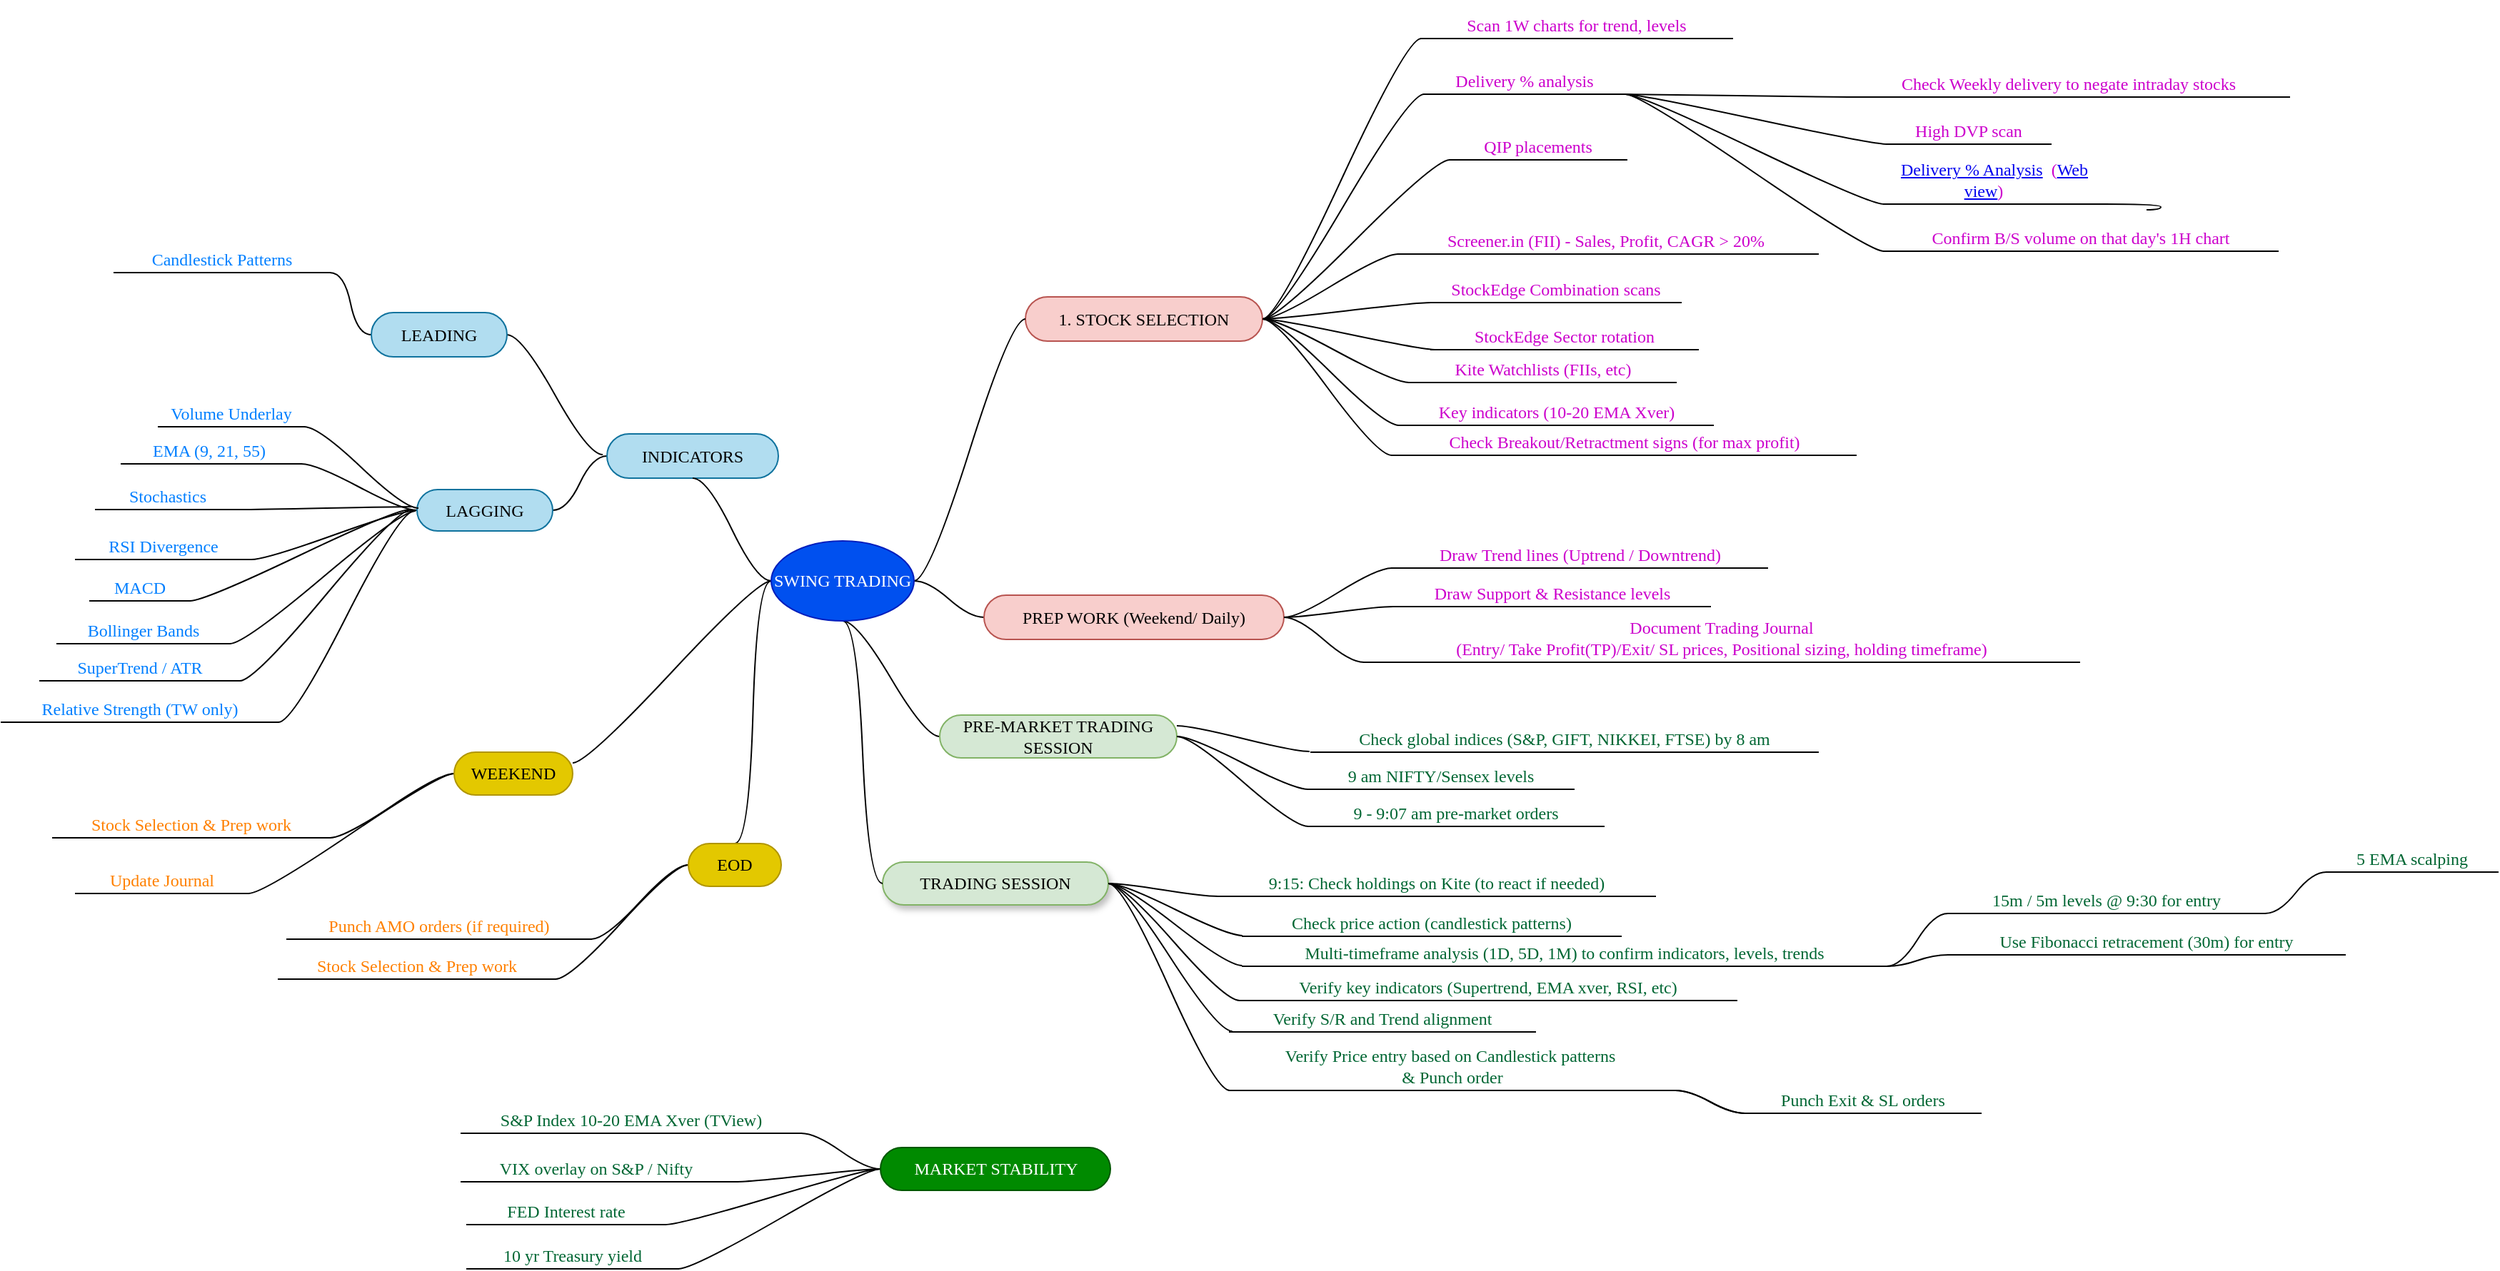 <mxfile border="50" scale="3" compressed="false" locked="false" version="26.0.11">
  <diagram name="Blank" id="YmL12bMKpDGza6XwsDPr">
    <mxGraphModel dx="2154" dy="941" grid="0" gridSize="10" guides="1" tooltips="1" connect="1" arrows="1" fold="1" page="0" pageScale="1" pageWidth="827" pageHeight="1169" background="none" math="1" shadow="0">
      <root>
        <mxCell id="X5NqExCQtvZxIxQ7pmgY-0" />
        <mxCell id="1" parent="X5NqExCQtvZxIxQ7pmgY-0" />
        <mxCell id="NPRlENFWZNbxyRzGeagX-3" value="" style="edgeStyle=orthogonalEdgeStyle;rounded=0;orthogonalLoop=1;jettySize=auto;html=1;" parent="1" edge="1">
          <mxGeometry relative="1" as="geometry">
            <mxPoint x="19" y="627" as="sourcePoint" />
          </mxGeometry>
        </mxCell>
        <mxCell id="NPRlENFWZNbxyRzGeagX-143" style="edgeStyle=entityRelationEdgeStyle;rounded=0;orthogonalLoop=1;jettySize=auto;html=1;startArrow=none;endArrow=none;segment=10;curved=1;sourcePerimeterSpacing=0;targetPerimeterSpacing=0;" parent="1" source="NPRlENFWZNbxyRzGeagX-74" edge="1">
          <mxGeometry relative="1" as="geometry">
            <mxPoint x="247" y="682.5" as="targetPoint" />
          </mxGeometry>
        </mxCell>
        <mxCell id="NPRlENFWZNbxyRzGeagX-165" style="edgeStyle=entityRelationEdgeStyle;rounded=0;orthogonalLoop=1;jettySize=auto;html=1;startArrow=none;endArrow=none;segment=10;curved=1;sourcePerimeterSpacing=0;targetPerimeterSpacing=0;entryX=1;entryY=1;entryDx=0;entryDy=0;" parent="1" source="NPRlENFWZNbxyRzGeagX-74" target="NPRlENFWZNbxyRzGeagX-84" edge="1">
          <mxGeometry relative="1" as="geometry" />
        </mxCell>
        <mxCell id="NPRlENFWZNbxyRzGeagX-74" value="&lt;font face=&quot;Comic Sans MS&quot;&gt;LEADING&lt;/font&gt;" style="whiteSpace=wrap;html=1;rounded=1;arcSize=50;align=center;verticalAlign=middle;strokeWidth=1;autosize=1;spacing=4;treeFolding=1;treeMoving=1;newEdgeStyle={&quot;edgeStyle&quot;:&quot;entityRelationEdgeStyle&quot;,&quot;startArrow&quot;:&quot;none&quot;,&quot;endArrow&quot;:&quot;none&quot;,&quot;segment&quot;:10,&quot;curved&quot;:1,&quot;sourcePerimeterSpacing&quot;:0,&quot;targetPerimeterSpacing&quot;:0};fillColor=#b1ddf0;strokeColor=#10739e;" parent="1" vertex="1">
          <mxGeometry x="85.0" y="583" width="95" height="31" as="geometry" />
        </mxCell>
        <mxCell id="NPRlENFWZNbxyRzGeagX-139" style="edgeStyle=entityRelationEdgeStyle;rounded=0;orthogonalLoop=1;jettySize=auto;html=1;startArrow=none;endArrow=none;segment=10;curved=1;sourcePerimeterSpacing=0;targetPerimeterSpacing=0;entryX=1;entryY=1;entryDx=0;entryDy=0;" parent="1" source="NPRlENFWZNbxyRzGeagX-80" target="NPRlENFWZNbxyRzGeagX-86" edge="1">
          <mxGeometry relative="1" as="geometry" />
        </mxCell>
        <mxCell id="NPRlENFWZNbxyRzGeagX-140" style="edgeStyle=entityRelationEdgeStyle;rounded=0;orthogonalLoop=1;jettySize=auto;html=1;startArrow=none;endArrow=none;segment=10;curved=1;sourcePerimeterSpacing=0;targetPerimeterSpacing=0;entryX=1;entryY=1;entryDx=0;entryDy=0;" parent="1" source="NPRlENFWZNbxyRzGeagX-80" target="NPRlENFWZNbxyRzGeagX-93" edge="1">
          <mxGeometry relative="1" as="geometry" />
        </mxCell>
        <mxCell id="NPRlENFWZNbxyRzGeagX-141" style="edgeStyle=entityRelationEdgeStyle;rounded=0;orthogonalLoop=1;jettySize=auto;html=1;startArrow=none;endArrow=none;segment=10;curved=1;sourcePerimeterSpacing=0;targetPerimeterSpacing=0;entryX=0;entryY=0.5;entryDx=0;entryDy=0;" parent="1" source="NPRlENFWZNbxyRzGeagX-80" target="NPRlENFWZNbxyRzGeagX-67" edge="1">
          <mxGeometry relative="1" as="geometry" />
        </mxCell>
        <mxCell id="NPRlENFWZNbxyRzGeagX-80" value="&lt;font face=&quot;Comic Sans MS&quot;&gt;LAGGING&lt;/font&gt;" style="whiteSpace=wrap;html=1;rounded=1;arcSize=50;align=center;verticalAlign=middle;strokeWidth=1;autosize=1;spacing=4;treeFolding=1;treeMoving=1;newEdgeStyle={&quot;edgeStyle&quot;:&quot;entityRelationEdgeStyle&quot;,&quot;startArrow&quot;:&quot;none&quot;,&quot;endArrow&quot;:&quot;none&quot;,&quot;segment&quot;:10,&quot;curved&quot;:1,&quot;sourcePerimeterSpacing&quot;:0,&quot;targetPerimeterSpacing&quot;:0};fillColor=#b1ddf0;strokeColor=#10739e;" parent="1" vertex="1">
          <mxGeometry x="117" y="707" width="95" height="29" as="geometry" />
        </mxCell>
        <mxCell id="NPRlENFWZNbxyRzGeagX-67" value="&lt;font face=&quot;Comic Sans MS&quot;&gt;INDICATORS&lt;/font&gt;" style="whiteSpace=wrap;html=1;rounded=1;arcSize=50;align=center;verticalAlign=middle;strokeWidth=1;autosize=1;spacing=4;treeFolding=1;treeMoving=1;newEdgeStyle={&quot;edgeStyle&quot;:&quot;entityRelationEdgeStyle&quot;,&quot;startArrow&quot;:&quot;none&quot;,&quot;endArrow&quot;:&quot;none&quot;,&quot;segment&quot;:10,&quot;curved&quot;:1,&quot;sourcePerimeterSpacing&quot;:0,&quot;targetPerimeterSpacing&quot;:0};fillColor=#b1ddf0;strokeColor=#10739e;" parent="1" vertex="1">
          <mxGeometry x="250" y="668" width="120" height="31" as="geometry" />
        </mxCell>
        <mxCell id="NPRlENFWZNbxyRzGeagX-131" style="edgeStyle=entityRelationEdgeStyle;rounded=0;orthogonalLoop=1;jettySize=auto;html=1;startArrow=none;endArrow=none;segment=10;curved=1;sourcePerimeterSpacing=0;targetPerimeterSpacing=0;entryX=0;entryY=1;entryDx=0;entryDy=0;" parent="1" source="NPRlENFWZNbxyRzGeagX-65" target="NPRlENFWZNbxyRzGeagX-111" edge="1">
          <mxGeometry relative="1" as="geometry" />
        </mxCell>
        <mxCell id="NPRlENFWZNbxyRzGeagX-132" style="edgeStyle=entityRelationEdgeStyle;rounded=0;orthogonalLoop=1;jettySize=auto;html=1;startArrow=none;endArrow=none;segment=10;curved=1;sourcePerimeterSpacing=0;targetPerimeterSpacing=0;entryX=0;entryY=1;entryDx=0;entryDy=0;" parent="1" source="NPRlENFWZNbxyRzGeagX-65" target="NPRlENFWZNbxyRzGeagX-124" edge="1">
          <mxGeometry relative="1" as="geometry" />
        </mxCell>
        <mxCell id="NPRlENFWZNbxyRzGeagX-147" style="edgeStyle=entityRelationEdgeStyle;rounded=0;orthogonalLoop=1;jettySize=auto;html=1;startArrow=none;endArrow=none;segment=10;curved=1;sourcePerimeterSpacing=0;targetPerimeterSpacing=0;entryX=0;entryY=1;entryDx=0;entryDy=0;" parent="1" source="NPRlENFWZNbxyRzGeagX-65" target="NPRlENFWZNbxyRzGeagX-145" edge="1">
          <mxGeometry relative="1" as="geometry" />
        </mxCell>
        <mxCell id="NPRlENFWZNbxyRzGeagX-151" style="edgeStyle=entityRelationEdgeStyle;rounded=0;orthogonalLoop=1;jettySize=auto;html=1;startArrow=none;endArrow=none;segment=10;curved=1;sourcePerimeterSpacing=0;targetPerimeterSpacing=0;" parent="1" source="NPRlENFWZNbxyRzGeagX-65" target="NPRlENFWZNbxyRzGeagX-149" edge="1">
          <mxGeometry relative="1" as="geometry" />
        </mxCell>
        <mxCell id="NPRlENFWZNbxyRzGeagX-220" style="edgeStyle=entityRelationEdgeStyle;rounded=0;orthogonalLoop=1;jettySize=auto;html=1;startArrow=none;endArrow=none;segment=10;curved=1;sourcePerimeterSpacing=0;targetPerimeterSpacing=0;entryX=0;entryY=1;entryDx=0;entryDy=0;" parent="1" source="NPRlENFWZNbxyRzGeagX-65" target="NPRlENFWZNbxyRzGeagX-219" edge="1">
          <mxGeometry relative="1" as="geometry" />
        </mxCell>
        <mxCell id="yecNqNf29clFXBK_eJCP-10" style="edgeStyle=entityRelationEdgeStyle;rounded=0;orthogonalLoop=1;jettySize=auto;html=1;startArrow=none;endArrow=none;segment=10;curved=1;sourcePerimeterSpacing=0;targetPerimeterSpacing=0;entryX=0;entryY=1;entryDx=0;entryDy=0;" parent="1" source="NPRlENFWZNbxyRzGeagX-65" target="yecNqNf29clFXBK_eJCP-9" edge="1">
          <mxGeometry relative="1" as="geometry" />
        </mxCell>
        <mxCell id="yecNqNf29clFXBK_eJCP-12" style="edgeStyle=entityRelationEdgeStyle;rounded=0;orthogonalLoop=1;jettySize=auto;html=1;startArrow=none;endArrow=none;segment=10;curved=1;sourcePerimeterSpacing=0;targetPerimeterSpacing=0;entryX=0;entryY=1;entryDx=0;entryDy=0;" parent="1" source="NPRlENFWZNbxyRzGeagX-65" target="yecNqNf29clFXBK_eJCP-11" edge="1">
          <mxGeometry relative="1" as="geometry" />
        </mxCell>
        <mxCell id="NPRlENFWZNbxyRzGeagX-65" value="&lt;font face=&quot;Comic Sans MS&quot;&gt;1. STOCK SELECTION&lt;/font&gt;" style="whiteSpace=wrap;html=1;rounded=1;arcSize=50;align=center;verticalAlign=middle;strokeWidth=1;autosize=1;spacing=4;treeFolding=1;treeMoving=1;newEdgeStyle={&quot;edgeStyle&quot;:&quot;entityRelationEdgeStyle&quot;,&quot;startArrow&quot;:&quot;none&quot;,&quot;endArrow&quot;:&quot;none&quot;,&quot;segment&quot;:10,&quot;curved&quot;:1,&quot;sourcePerimeterSpacing&quot;:0,&quot;targetPerimeterSpacing&quot;:0};fillColor=#f8cecc;strokeColor=#b85450;" parent="1" vertex="1">
          <mxGeometry x="543" y="572" width="166" height="31" as="geometry" />
        </mxCell>
        <mxCell id="NPRlENFWZNbxyRzGeagX-60" value="" style="edgeStyle=entityRelationEdgeStyle;startArrow=none;endArrow=none;segment=10;curved=1;sourcePerimeterSpacing=0;targetPerimeterSpacing=0;rounded=0;" parent="1" source="NPRlENFWZNbxyRzGeagX-64" target="NPRlENFWZNbxyRzGeagX-65" edge="1">
          <mxGeometry relative="1" as="geometry" />
        </mxCell>
        <mxCell id="NPRlENFWZNbxyRzGeagX-191" style="edgeStyle=entityRelationEdgeStyle;rounded=0;orthogonalLoop=1;jettySize=auto;html=1;startArrow=none;endArrow=none;segment=10;curved=1;sourcePerimeterSpacing=0;targetPerimeterSpacing=0;exitX=1;exitY=0.5;exitDx=0;exitDy=0;entryX=0;entryY=1;entryDx=0;entryDy=0;" parent="1" source="NPRlENFWZNbxyRzGeagX-70" target="NPRlENFWZNbxyRzGeagX-164" edge="1">
          <mxGeometry relative="1" as="geometry" />
        </mxCell>
        <mxCell id="NPRlENFWZNbxyRzGeagX-199" style="edgeStyle=entityRelationEdgeStyle;rounded=0;orthogonalLoop=1;jettySize=auto;html=1;startArrow=none;endArrow=none;segment=10;curved=1;sourcePerimeterSpacing=0;targetPerimeterSpacing=0;entryX=0;entryY=1;entryDx=0;entryDy=0;" parent="1" source="NPRlENFWZNbxyRzGeagX-70" target="NPRlENFWZNbxyRzGeagX-152" edge="1">
          <mxGeometry relative="1" as="geometry" />
        </mxCell>
        <mxCell id="NPRlENFWZNbxyRzGeagX-223" style="edgeStyle=entityRelationEdgeStyle;rounded=0;orthogonalLoop=1;jettySize=auto;html=1;startArrow=none;endArrow=none;segment=10;curved=1;sourcePerimeterSpacing=0;targetPerimeterSpacing=0;" parent="1" source="NPRlENFWZNbxyRzGeagX-70" target="NPRlENFWZNbxyRzGeagX-144" edge="1">
          <mxGeometry relative="1" as="geometry" />
        </mxCell>
        <mxCell id="NPRlENFWZNbxyRzGeagX-70" value="TRADING SESSION" style="whiteSpace=wrap;html=1;rounded=1;arcSize=50;align=center;verticalAlign=middle;strokeWidth=1;autosize=1;spacing=4;treeFolding=1;treeMoving=1;newEdgeStyle={&quot;edgeStyle&quot;:&quot;entityRelationEdgeStyle&quot;,&quot;startArrow&quot;:&quot;none&quot;,&quot;endArrow&quot;:&quot;none&quot;,&quot;segment&quot;:10,&quot;curved&quot;:1,&quot;sourcePerimeterSpacing&quot;:0,&quot;targetPerimeterSpacing&quot;:0};fontFamily=Comic Sans MS;fillColor=#d5e8d4;strokeColor=#82b366;fillStyle=auto;glass=0;shadow=1;" parent="1" vertex="1">
          <mxGeometry x="443" y="968" width="158" height="30" as="geometry" />
        </mxCell>
        <mxCell id="NPRlENFWZNbxyRzGeagX-69" style="edgeStyle=entityRelationEdgeStyle;rounded=0;orthogonalLoop=1;jettySize=auto;html=1;startArrow=none;endArrow=none;segment=10;curved=1;sourcePerimeterSpacing=0;targetPerimeterSpacing=0;exitX=0.5;exitY=1;exitDx=0;exitDy=0;" parent="1" source="NPRlENFWZNbxyRzGeagX-64" target="NPRlENFWZNbxyRzGeagX-70" edge="1">
          <mxGeometry relative="1" as="geometry">
            <mxPoint x="587.5" y="907" as="targetPoint" />
          </mxGeometry>
        </mxCell>
        <mxCell id="NPRlENFWZNbxyRzGeagX-174" style="edgeStyle=entityRelationEdgeStyle;rounded=0;orthogonalLoop=1;jettySize=auto;html=1;startArrow=none;endArrow=none;segment=10;curved=1;sourcePerimeterSpacing=0;targetPerimeterSpacing=0;entryX=0.5;entryY=1;entryDx=0;entryDy=0;" parent="1" source="NPRlENFWZNbxyRzGeagX-64" target="NPRlENFWZNbxyRzGeagX-67" edge="1">
          <mxGeometry relative="1" as="geometry" />
        </mxCell>
        <mxCell id="NPRlENFWZNbxyRzGeagX-184" style="edgeStyle=entityRelationEdgeStyle;rounded=0;orthogonalLoop=1;jettySize=auto;html=1;startArrow=none;endArrow=none;segment=10;curved=1;sourcePerimeterSpacing=0;targetPerimeterSpacing=0;exitX=0.5;exitY=1;exitDx=0;exitDy=0;" parent="1" source="NPRlENFWZNbxyRzGeagX-64" target="NPRlENFWZNbxyRzGeagX-155" edge="1">
          <mxGeometry relative="1" as="geometry">
            <Array as="points">
              <mxPoint x="420" y="802" />
            </Array>
          </mxGeometry>
        </mxCell>
        <mxCell id="NPRlENFWZNbxyRzGeagX-213" style="edgeStyle=entityRelationEdgeStyle;rounded=0;orthogonalLoop=1;jettySize=auto;html=1;startArrow=none;endArrow=none;segment=10;curved=1;sourcePerimeterSpacing=0;targetPerimeterSpacing=0;entryX=1;entryY=0.25;entryDx=0;entryDy=0;" parent="1" source="NPRlENFWZNbxyRzGeagX-64" target="NPRlENFWZNbxyRzGeagX-175" edge="1">
          <mxGeometry relative="1" as="geometry" />
        </mxCell>
        <mxCell id="NPRlENFWZNbxyRzGeagX-214" style="edgeStyle=entityRelationEdgeStyle;rounded=0;orthogonalLoop=1;jettySize=auto;html=1;startArrow=none;endArrow=none;segment=10;curved=1;sourcePerimeterSpacing=0;targetPerimeterSpacing=0;entryX=0.5;entryY=0;entryDx=0;entryDy=0;" parent="1" source="NPRlENFWZNbxyRzGeagX-64" target="NPRlENFWZNbxyRzGeagX-158" edge="1">
          <mxGeometry relative="1" as="geometry" />
        </mxCell>
        <mxCell id="NPRlENFWZNbxyRzGeagX-218" style="edgeStyle=entityRelationEdgeStyle;rounded=0;orthogonalLoop=1;jettySize=auto;html=1;startArrow=none;endArrow=none;segment=10;curved=1;sourcePerimeterSpacing=0;targetPerimeterSpacing=0;entryX=0;entryY=0.5;entryDx=0;entryDy=0;" parent="1" source="NPRlENFWZNbxyRzGeagX-64" target="NPRlENFWZNbxyRzGeagX-121" edge="1">
          <mxGeometry relative="1" as="geometry" />
        </mxCell>
        <mxCell id="NPRlENFWZNbxyRzGeagX-64" value="&lt;font face=&quot;Comic Sans MS&quot;&gt;SWING TRADING&lt;/font&gt;" style="ellipse;whiteSpace=wrap;html=1;align=center;treeFolding=1;treeMoving=1;newEdgeStyle={&quot;edgeStyle&quot;:&quot;entityRelationEdgeStyle&quot;,&quot;startArrow&quot;:&quot;none&quot;,&quot;endArrow&quot;:&quot;none&quot;,&quot;segment&quot;:10,&quot;curved&quot;:1,&quot;sourcePerimeterSpacing&quot;:0,&quot;targetPerimeterSpacing&quot;:0};fillColor=#0050ef;strokeColor=#001DBC;fontColor=#ffffff;" parent="1" vertex="1">
          <mxGeometry x="365" y="743" width="100" height="56" as="geometry" />
        </mxCell>
        <mxCell id="NPRlENFWZNbxyRzGeagX-84" value="Candlestick Patterns" style="whiteSpace=wrap;html=1;shape=partialRectangle;top=0;left=0;bottom=1;right=0;points=[[0,1],[1,1]];fillColor=none;align=center;verticalAlign=bottom;routingCenterY=0.5;snapToPoint=1;recursiveResize=0;autosize=1;treeFolding=1;treeMoving=1;newEdgeStyle={&quot;edgeStyle&quot;:&quot;entityRelationEdgeStyle&quot;,&quot;startArrow&quot;:&quot;none&quot;,&quot;endArrow&quot;:&quot;none&quot;,&quot;segment&quot;:10,&quot;curved&quot;:1,&quot;sourcePerimeterSpacing&quot;:0,&quot;targetPerimeterSpacing&quot;:0};fontFamily=Comic Sans MS;fontColor=#007FFF;" parent="1" vertex="1">
          <mxGeometry x="-95" y="529" width="151" height="26" as="geometry" />
        </mxCell>
        <mxCell id="NPRlENFWZNbxyRzGeagX-86" value="EMA (9, 21, 55)&amp;nbsp;" style="whiteSpace=wrap;html=1;shape=partialRectangle;top=0;left=0;bottom=1;right=0;points=[[0,1],[1,1]];fillColor=none;align=center;verticalAlign=bottom;routingCenterY=0.5;snapToPoint=1;recursiveResize=0;autosize=1;treeFolding=1;treeMoving=1;newEdgeStyle={&quot;edgeStyle&quot;:&quot;entityRelationEdgeStyle&quot;,&quot;startArrow&quot;:&quot;none&quot;,&quot;endArrow&quot;:&quot;none&quot;,&quot;segment&quot;:10,&quot;curved&quot;:1,&quot;sourcePerimeterSpacing&quot;:0,&quot;targetPerimeterSpacing&quot;:0};fontFamily=Comic Sans MS;fontColor=#007FFF;" parent="1" vertex="1">
          <mxGeometry x="-90" y="663" width="126" height="26" as="geometry" />
        </mxCell>
        <mxCell id="NPRlENFWZNbxyRzGeagX-92" style="edgeStyle=entityRelationEdgeStyle;rounded=0;orthogonalLoop=1;jettySize=auto;html=1;startArrow=none;endArrow=none;segment=10;curved=1;sourcePerimeterSpacing=0;targetPerimeterSpacing=0;" parent="1" source="NPRlENFWZNbxyRzGeagX-90" edge="1">
          <mxGeometry relative="1" as="geometry">
            <mxPoint x="114" y="719" as="targetPoint" />
            <Array as="points">
              <mxPoint x="109" y="721" />
            </Array>
          </mxGeometry>
        </mxCell>
        <mxCell id="NPRlENFWZNbxyRzGeagX-90" value="Stochastics" style="whiteSpace=wrap;html=1;shape=partialRectangle;top=0;left=0;bottom=1;right=0;points=[[0,1],[1,1]];fillColor=none;align=center;verticalAlign=bottom;routingCenterY=0.5;snapToPoint=1;recursiveResize=0;autosize=1;treeFolding=1;treeMoving=1;newEdgeStyle={&quot;edgeStyle&quot;:&quot;entityRelationEdgeStyle&quot;,&quot;startArrow&quot;:&quot;none&quot;,&quot;endArrow&quot;:&quot;none&quot;,&quot;segment&quot;:10,&quot;curved&quot;:1,&quot;sourcePerimeterSpacing&quot;:0,&quot;targetPerimeterSpacing&quot;:0};fontFamily=Comic Sans MS;fontColor=#007FFF;" parent="1" vertex="1">
          <mxGeometry x="-108" y="695" width="101" height="26" as="geometry" />
        </mxCell>
        <mxCell id="NPRlENFWZNbxyRzGeagX-93" value="RSI Divergence" style="whiteSpace=wrap;html=1;shape=partialRectangle;top=0;left=0;bottom=1;right=0;points=[[0,1],[1,1]];fillColor=none;align=center;verticalAlign=bottom;routingCenterY=0.5;snapToPoint=1;recursiveResize=0;autosize=1;treeFolding=1;treeMoving=1;newEdgeStyle={&quot;edgeStyle&quot;:&quot;entityRelationEdgeStyle&quot;,&quot;startArrow&quot;:&quot;none&quot;,&quot;endArrow&quot;:&quot;none&quot;,&quot;segment&quot;:10,&quot;curved&quot;:1,&quot;sourcePerimeterSpacing&quot;:0,&quot;targetPerimeterSpacing&quot;:0};fontFamily=Comic Sans MS;fontColor=#007FFF;" parent="1" vertex="1">
          <mxGeometry x="-122" y="730" width="123" height="26" as="geometry" />
        </mxCell>
        <mxCell id="NPRlENFWZNbxyRzGeagX-96" style="edgeStyle=entityRelationEdgeStyle;rounded=0;orthogonalLoop=1;jettySize=auto;html=1;startArrow=none;endArrow=none;segment=10;curved=1;sourcePerimeterSpacing=0;targetPerimeterSpacing=0;" parent="1" source="NPRlENFWZNbxyRzGeagX-95" edge="1">
          <mxGeometry relative="1" as="geometry">
            <mxPoint x="118" y="720" as="targetPoint" />
          </mxGeometry>
        </mxCell>
        <mxCell id="NPRlENFWZNbxyRzGeagX-95" value="Volume Underlay" style="whiteSpace=wrap;html=1;shape=partialRectangle;top=0;left=0;bottom=1;right=0;points=[[0,1],[1,1]];fillColor=none;align=center;verticalAlign=bottom;routingCenterY=0.5;snapToPoint=1;recursiveResize=0;autosize=1;treeFolding=1;treeMoving=1;newEdgeStyle={&quot;edgeStyle&quot;:&quot;entityRelationEdgeStyle&quot;,&quot;startArrow&quot;:&quot;none&quot;,&quot;endArrow&quot;:&quot;none&quot;,&quot;segment&quot;:10,&quot;curved&quot;:1,&quot;sourcePerimeterSpacing&quot;:0,&quot;targetPerimeterSpacing&quot;:0};fontFamily=Comic Sans MS;fontColor=#007FFF;" parent="1" vertex="1">
          <mxGeometry x="-64" y="637" width="102" height="26" as="geometry" />
        </mxCell>
        <mxCell id="NPRlENFWZNbxyRzGeagX-98" style="edgeStyle=entityRelationEdgeStyle;rounded=0;orthogonalLoop=1;jettySize=auto;html=1;startArrow=none;endArrow=none;segment=10;curved=1;sourcePerimeterSpacing=0;targetPerimeterSpacing=0;" parent="1" source="NPRlENFWZNbxyRzGeagX-97" edge="1">
          <mxGeometry relative="1" as="geometry">
            <mxPoint x="112" y="721" as="targetPoint" />
          </mxGeometry>
        </mxCell>
        <mxCell id="NPRlENFWZNbxyRzGeagX-97" value="MACD" style="whiteSpace=wrap;html=1;shape=partialRectangle;top=0;left=0;bottom=1;right=0;points=[[0,1],[1,1]];fillColor=none;align=center;verticalAlign=bottom;routingCenterY=0.5;snapToPoint=1;recursiveResize=0;autosize=1;treeFolding=1;treeMoving=1;newEdgeStyle={&quot;edgeStyle&quot;:&quot;entityRelationEdgeStyle&quot;,&quot;startArrow&quot;:&quot;none&quot;,&quot;endArrow&quot;:&quot;none&quot;,&quot;segment&quot;:10,&quot;curved&quot;:1,&quot;sourcePerimeterSpacing&quot;:0,&quot;targetPerimeterSpacing&quot;:0};fontFamily=Comic Sans MS;fontColor=#007FFF;" parent="1" vertex="1">
          <mxGeometry x="-112" y="759" width="70" height="26" as="geometry" />
        </mxCell>
        <mxCell id="NPRlENFWZNbxyRzGeagX-100" style="edgeStyle=entityRelationEdgeStyle;rounded=0;orthogonalLoop=1;jettySize=auto;html=1;startArrow=none;endArrow=none;segment=10;curved=1;sourcePerimeterSpacing=0;targetPerimeterSpacing=0;" parent="1" source="NPRlENFWZNbxyRzGeagX-99" edge="1">
          <mxGeometry relative="1" as="geometry">
            <mxPoint x="116" y="722" as="targetPoint" />
          </mxGeometry>
        </mxCell>
        <mxCell id="NPRlENFWZNbxyRzGeagX-99" value="Bollinger Bands" style="whiteSpace=wrap;html=1;shape=partialRectangle;top=0;left=0;bottom=1;right=0;points=[[0,1],[1,1]];fillColor=none;align=center;verticalAlign=bottom;routingCenterY=0.5;snapToPoint=1;recursiveResize=0;autosize=1;treeFolding=1;treeMoving=1;newEdgeStyle={&quot;edgeStyle&quot;:&quot;entityRelationEdgeStyle&quot;,&quot;startArrow&quot;:&quot;none&quot;,&quot;endArrow&quot;:&quot;none&quot;,&quot;segment&quot;:10,&quot;curved&quot;:1,&quot;sourcePerimeterSpacing&quot;:0,&quot;targetPerimeterSpacing&quot;:0};fontFamily=Comic Sans MS;fontColor=#007FFF;" parent="1" vertex="1">
          <mxGeometry x="-135" y="789" width="121" height="26" as="geometry" />
        </mxCell>
        <mxCell id="NPRlENFWZNbxyRzGeagX-102" style="edgeStyle=entityRelationEdgeStyle;rounded=0;orthogonalLoop=1;jettySize=auto;html=1;startArrow=none;endArrow=none;segment=10;curved=1;sourcePerimeterSpacing=0;targetPerimeterSpacing=0;" parent="1" source="NPRlENFWZNbxyRzGeagX-101" edge="1">
          <mxGeometry relative="1" as="geometry">
            <mxPoint x="113" y="721" as="targetPoint" />
          </mxGeometry>
        </mxCell>
        <mxCell id="NPRlENFWZNbxyRzGeagX-101" value="SuperTrend / ATR" style="whiteSpace=wrap;html=1;shape=partialRectangle;top=0;left=0;bottom=1;right=0;points=[[0,1],[1,1]];fillColor=none;align=center;verticalAlign=bottom;routingCenterY=0.5;snapToPoint=1;recursiveResize=0;autosize=1;treeFolding=1;treeMoving=1;newEdgeStyle={&quot;edgeStyle&quot;:&quot;entityRelationEdgeStyle&quot;,&quot;startArrow&quot;:&quot;none&quot;,&quot;endArrow&quot;:&quot;none&quot;,&quot;segment&quot;:10,&quot;curved&quot;:1,&quot;sourcePerimeterSpacing&quot;:0,&quot;targetPerimeterSpacing&quot;:0};fontFamily=Comic Sans MS;fontColor=#007FFF;" parent="1" vertex="1">
          <mxGeometry x="-147" y="815" width="140" height="26" as="geometry" />
        </mxCell>
        <mxCell id="NPRlENFWZNbxyRzGeagX-104" style="edgeStyle=entityRelationEdgeStyle;rounded=0;orthogonalLoop=1;jettySize=auto;html=1;startArrow=none;endArrow=none;segment=10;curved=1;sourcePerimeterSpacing=0;targetPerimeterSpacing=0;" parent="1" source="NPRlENFWZNbxyRzGeagX-103" edge="1">
          <mxGeometry relative="1" as="geometry">
            <mxPoint x="115" y="722" as="targetPoint" />
          </mxGeometry>
        </mxCell>
        <mxCell id="NPRlENFWZNbxyRzGeagX-103" value="Relative Strength (TW only)" style="whiteSpace=wrap;html=1;shape=partialRectangle;top=0;left=0;bottom=1;right=0;points=[[0,1],[1,1]];fillColor=none;align=center;verticalAlign=bottom;routingCenterY=0.5;snapToPoint=1;recursiveResize=0;autosize=1;treeFolding=1;treeMoving=1;newEdgeStyle={&quot;edgeStyle&quot;:&quot;entityRelationEdgeStyle&quot;,&quot;startArrow&quot;:&quot;none&quot;,&quot;endArrow&quot;:&quot;none&quot;,&quot;segment&quot;:10,&quot;curved&quot;:1,&quot;sourcePerimeterSpacing&quot;:0,&quot;targetPerimeterSpacing&quot;:0};fontFamily=Comic Sans MS;fontColor=#007FFF;" parent="1" vertex="1">
          <mxGeometry x="-174" y="844" width="194" height="26" as="geometry" />
        </mxCell>
        <mxCell id="NPRlENFWZNbxyRzGeagX-110" style="edgeStyle=entityRelationEdgeStyle;rounded=0;orthogonalLoop=1;jettySize=auto;html=1;startArrow=none;endArrow=none;segment=10;curved=1;sourcePerimeterSpacing=0;targetPerimeterSpacing=0;exitX=0;exitY=1;exitDx=0;exitDy=0;entryX=1;entryY=0.5;entryDx=0;entryDy=0;" parent="1" source="NPRlENFWZNbxyRzGeagX-107" target="NPRlENFWZNbxyRzGeagX-65" edge="1">
          <mxGeometry relative="1" as="geometry" />
        </mxCell>
        <mxCell id="NPRlENFWZNbxyRzGeagX-107" value="Screener.in (FII) - Sales, Profit, CAGR &amp;gt; 20%&amp;nbsp;" style="whiteSpace=wrap;html=1;shape=partialRectangle;top=0;left=0;bottom=1;right=0;points=[[0,1],[1,1]];fillColor=none;align=center;verticalAlign=bottom;routingCenterY=0.5;snapToPoint=1;recursiveResize=0;autosize=1;treeFolding=1;treeMoving=1;newEdgeStyle={&quot;edgeStyle&quot;:&quot;entityRelationEdgeStyle&quot;,&quot;startArrow&quot;:&quot;none&quot;,&quot;endArrow&quot;:&quot;none&quot;,&quot;segment&quot;:10,&quot;curved&quot;:1,&quot;sourcePerimeterSpacing&quot;:0,&quot;targetPerimeterSpacing&quot;:0};fontFamily=Comic Sans MS;fontColor=#CC00CC;" parent="1" vertex="1">
          <mxGeometry x="804" y="516" width="294" height="26" as="geometry" />
        </mxCell>
        <mxCell id="NPRlENFWZNbxyRzGeagX-111" value="StockEdge Combination scans" style="whiteSpace=wrap;html=1;shape=partialRectangle;top=0;left=0;bottom=1;right=0;points=[[0,1],[1,1]];fillColor=none;align=center;verticalAlign=bottom;routingCenterY=0.5;snapToPoint=1;recursiveResize=0;autosize=1;treeFolding=1;treeMoving=1;newEdgeStyle={&quot;edgeStyle&quot;:&quot;entityRelationEdgeStyle&quot;,&quot;startArrow&quot;:&quot;none&quot;,&quot;endArrow&quot;:&quot;none&quot;,&quot;segment&quot;:10,&quot;curved&quot;:1,&quot;sourcePerimeterSpacing&quot;:0,&quot;targetPerimeterSpacing&quot;:0};fontFamily=Comic Sans MS;fontColor=#CC00CC;" parent="1" vertex="1">
          <mxGeometry x="827" y="550" width="175" height="26" as="geometry" />
        </mxCell>
        <mxCell id="NPRlENFWZNbxyRzGeagX-135" style="edgeStyle=entityRelationEdgeStyle;rounded=0;orthogonalLoop=1;jettySize=auto;html=1;startArrow=none;endArrow=none;segment=10;curved=1;sourcePerimeterSpacing=0;targetPerimeterSpacing=0;entryX=0;entryY=1;entryDx=0;entryDy=0;" parent="1" source="NPRlENFWZNbxyRzGeagX-121" target="NPRlENFWZNbxyRzGeagX-134" edge="1">
          <mxGeometry relative="1" as="geometry" />
        </mxCell>
        <mxCell id="NPRlENFWZNbxyRzGeagX-121" value="&lt;font face=&quot;Comic Sans MS&quot;&gt;PREP WORK (Weekend/ Daily)&lt;/font&gt;" style="whiteSpace=wrap;html=1;rounded=1;arcSize=50;align=center;verticalAlign=middle;strokeWidth=1;autosize=1;spacing=4;treeFolding=1;treeMoving=1;newEdgeStyle={&quot;edgeStyle&quot;:&quot;entityRelationEdgeStyle&quot;,&quot;startArrow&quot;:&quot;none&quot;,&quot;endArrow&quot;:&quot;none&quot;,&quot;segment&quot;:10,&quot;curved&quot;:1,&quot;sourcePerimeterSpacing&quot;:0,&quot;targetPerimeterSpacing&quot;:0};fillColor=#f8cecc;strokeColor=#b85450;" parent="1" vertex="1">
          <mxGeometry x="514" y="781" width="210" height="31" as="geometry" />
        </mxCell>
        <mxCell id="NPRlENFWZNbxyRzGeagX-124" value="Kite Watchlists (FIIs, etc)" style="whiteSpace=wrap;html=1;shape=partialRectangle;top=0;left=0;bottom=1;right=0;points=[[0,1],[1,1]];fillColor=none;align=center;verticalAlign=bottom;routingCenterY=0.5;snapToPoint=1;recursiveResize=0;autosize=1;treeFolding=1;treeMoving=1;newEdgeStyle={&quot;edgeStyle&quot;:&quot;entityRelationEdgeStyle&quot;,&quot;startArrow&quot;:&quot;none&quot;,&quot;endArrow&quot;:&quot;none&quot;,&quot;segment&quot;:10,&quot;curved&quot;:1,&quot;sourcePerimeterSpacing&quot;:0,&quot;targetPerimeterSpacing&quot;:0};fontFamily=Comic Sans MS;fontColor=#CC00CC;" parent="1" vertex="1">
          <mxGeometry x="811.5" y="611" width="187" height="21" as="geometry" />
        </mxCell>
        <mxCell id="NPRlENFWZNbxyRzGeagX-127" value="Draw Trend lines (Uptrend / Downtrend)" style="whiteSpace=wrap;html=1;shape=partialRectangle;top=0;left=0;bottom=1;right=0;points=[[0,1],[1,1]];fillColor=none;align=center;verticalAlign=bottom;routingCenterY=0.5;snapToPoint=1;recursiveResize=0;autosize=1;treeFolding=1;treeMoving=1;newEdgeStyle={&quot;edgeStyle&quot;:&quot;entityRelationEdgeStyle&quot;,&quot;startArrow&quot;:&quot;none&quot;,&quot;endArrow&quot;:&quot;none&quot;,&quot;segment&quot;:10,&quot;curved&quot;:1,&quot;sourcePerimeterSpacing&quot;:0,&quot;targetPerimeterSpacing&quot;:0};fontFamily=Comic Sans MS;fontColor=#CC00CC;" parent="1" vertex="1">
          <mxGeometry x="799.5" y="736" width="263" height="26" as="geometry" />
        </mxCell>
        <mxCell id="NPRlENFWZNbxyRzGeagX-134" value="Draw Support &amp;amp; Resistance levels" style="whiteSpace=wrap;html=1;shape=partialRectangle;top=0;left=0;bottom=1;right=0;points=[[0,1],[1,1]];fillColor=none;align=center;verticalAlign=bottom;routingCenterY=0.5;snapToPoint=1;recursiveResize=0;autosize=1;treeFolding=1;treeMoving=1;newEdgeStyle={&quot;edgeStyle&quot;:&quot;entityRelationEdgeStyle&quot;,&quot;startArrow&quot;:&quot;none&quot;,&quot;endArrow&quot;:&quot;none&quot;,&quot;segment&quot;:10,&quot;curved&quot;:1,&quot;sourcePerimeterSpacing&quot;:0,&quot;targetPerimeterSpacing&quot;:0};fontFamily=Comic Sans MS;fontColor=#CC00CC;" parent="1" vertex="1">
          <mxGeometry x="800.5" y="763" width="222" height="26" as="geometry" />
        </mxCell>
        <mxCell id="NPRlENFWZNbxyRzGeagX-136" value="Document Trading Journal&lt;div&gt;(Entry/ Take Profit(TP)/Exit/ SL prices, Positional sizing, holding timeframe)&lt;/div&gt;" style="whiteSpace=wrap;html=1;shape=partialRectangle;top=0;left=0;bottom=1;right=0;points=[[0,1],[1,1]];fillColor=none;align=center;verticalAlign=bottom;routingCenterY=0.5;snapToPoint=1;recursiveResize=0;autosize=1;treeFolding=1;treeMoving=1;newEdgeStyle={&quot;edgeStyle&quot;:&quot;entityRelationEdgeStyle&quot;,&quot;startArrow&quot;:&quot;none&quot;,&quot;endArrow&quot;:&quot;none&quot;,&quot;segment&quot;:10,&quot;curved&quot;:1,&quot;sourcePerimeterSpacing&quot;:0,&quot;targetPerimeterSpacing&quot;:0};fontFamily=Comic Sans MS;fontColor=#CC00CC;" parent="1" vertex="1">
          <mxGeometry x="780" y="787" width="501" height="41" as="geometry" />
        </mxCell>
        <mxCell id="NPRlENFWZNbxyRzGeagX-137" style="edgeStyle=entityRelationEdgeStyle;rounded=0;orthogonalLoop=1;jettySize=auto;html=1;startArrow=none;endArrow=none;segment=10;curved=1;sourcePerimeterSpacing=0;targetPerimeterSpacing=0;entryX=0;entryY=1;entryDx=0;entryDy=0;" parent="1" source="NPRlENFWZNbxyRzGeagX-121" target="NPRlENFWZNbxyRzGeagX-136" edge="1">
          <mxGeometry relative="1" as="geometry" />
        </mxCell>
        <mxCell id="NPRlENFWZNbxyRzGeagX-138" value="Check price action (candlestick patterns)" style="whiteSpace=wrap;html=1;shape=partialRectangle;top=0;left=0;bottom=1;right=0;points=[[0,1],[1,1]];fillColor=none;align=center;verticalAlign=bottom;routingCenterY=0.5;snapToPoint=1;recursiveResize=0;autosize=1;treeFolding=1;treeMoving=1;newEdgeStyle={&quot;edgeStyle&quot;:&quot;entityRelationEdgeStyle&quot;,&quot;startArrow&quot;:&quot;none&quot;,&quot;endArrow&quot;:&quot;none&quot;,&quot;segment&quot;:10,&quot;curved&quot;:1,&quot;sourcePerimeterSpacing&quot;:0,&quot;targetPerimeterSpacing&quot;:0};fontFamily=Comic Sans MS;fontColor=#006633;" parent="1" vertex="1">
          <mxGeometry x="695" y="994" width="265" height="26" as="geometry" />
        </mxCell>
        <mxCell id="NPRlENFWZNbxyRzGeagX-144" value="Verify key indicators (Supertrend, EMA xver, RSI, etc)" style="whiteSpace=wrap;html=1;shape=partialRectangle;top=0;left=0;bottom=1;right=0;points=[[0,1],[1,1]];fillColor=none;align=center;verticalAlign=bottom;routingCenterY=0.5;snapToPoint=1;recursiveResize=0;autosize=1;treeFolding=1;treeMoving=1;newEdgeStyle={&quot;edgeStyle&quot;:&quot;entityRelationEdgeStyle&quot;,&quot;startArrow&quot;:&quot;none&quot;,&quot;endArrow&quot;:&quot;none&quot;,&quot;segment&quot;:10,&quot;curved&quot;:1,&quot;sourcePerimeterSpacing&quot;:0,&quot;targetPerimeterSpacing&quot;:0};fontFamily=Comic Sans MS;fontColor=#006633;" parent="1" vertex="1">
          <mxGeometry x="693" y="1039" width="348" height="26" as="geometry" />
        </mxCell>
        <mxCell id="NPRlENFWZNbxyRzGeagX-145" value="Key indicators (10-20 EMA Xver)" style="whiteSpace=wrap;html=1;shape=partialRectangle;top=0;left=0;bottom=1;right=0;points=[[0,1],[1,1]];fillColor=none;align=center;verticalAlign=bottom;routingCenterY=0.5;snapToPoint=1;recursiveResize=0;autosize=1;treeFolding=1;treeMoving=1;newEdgeStyle={&quot;edgeStyle&quot;:&quot;entityRelationEdgeStyle&quot;,&quot;startArrow&quot;:&quot;none&quot;,&quot;endArrow&quot;:&quot;none&quot;,&quot;segment&quot;:10,&quot;curved&quot;:1,&quot;sourcePerimeterSpacing&quot;:0,&quot;targetPerimeterSpacing&quot;:0};fontFamily=Comic Sans MS;fontColor=#CC00CC;" parent="1" vertex="1">
          <mxGeometry x="804.5" y="636" width="220" height="26" as="geometry" />
        </mxCell>
        <mxCell id="NPRlENFWZNbxyRzGeagX-148" value="Verify S/R and Trend alignment" style="whiteSpace=wrap;html=1;shape=partialRectangle;top=0;left=0;bottom=1;right=0;points=[[0,1],[1,1]];fillColor=none;align=center;verticalAlign=bottom;routingCenterY=0.5;snapToPoint=1;recursiveResize=0;autosize=1;treeFolding=1;treeMoving=1;newEdgeStyle={&quot;edgeStyle&quot;:&quot;entityRelationEdgeStyle&quot;,&quot;startArrow&quot;:&quot;none&quot;,&quot;endArrow&quot;:&quot;none&quot;,&quot;segment&quot;:10,&quot;curved&quot;:1,&quot;sourcePerimeterSpacing&quot;:0,&quot;targetPerimeterSpacing&quot;:0};fontFamily=Comic Sans MS;fontColor=#006633;" parent="1" vertex="1">
          <mxGeometry x="686" y="1061" width="214" height="26" as="geometry" />
        </mxCell>
        <mxCell id="NPRlENFWZNbxyRzGeagX-149" value="Check Breakout/Retractment signs (for max profit)" style="whiteSpace=wrap;html=1;shape=partialRectangle;top=0;left=0;bottom=1;right=0;points=[[0,1],[1,1]];fillColor=none;align=center;verticalAlign=bottom;routingCenterY=0.5;snapToPoint=1;recursiveResize=0;autosize=1;treeFolding=1;treeMoving=1;newEdgeStyle={&quot;edgeStyle&quot;:&quot;entityRelationEdgeStyle&quot;,&quot;startArrow&quot;:&quot;none&quot;,&quot;endArrow&quot;:&quot;none&quot;,&quot;segment&quot;:10,&quot;curved&quot;:1,&quot;sourcePerimeterSpacing&quot;:0,&quot;targetPerimeterSpacing&quot;:0};fontFamily=Comic Sans MS;fontColor=#CC00CC;" parent="1" vertex="1">
          <mxGeometry x="799.5" y="657" width="325" height="26" as="geometry" />
        </mxCell>
        <mxCell id="NPRlENFWZNbxyRzGeagX-154" style="edgeStyle=entityRelationEdgeStyle;rounded=0;orthogonalLoop=1;jettySize=auto;html=1;startArrow=none;endArrow=none;segment=10;curved=1;sourcePerimeterSpacing=0;targetPerimeterSpacing=0;entryX=0;entryY=1;entryDx=0;entryDy=0;" parent="1" source="NPRlENFWZNbxyRzGeagX-152" target="NPRlENFWZNbxyRzGeagX-153" edge="1">
          <mxGeometry relative="1" as="geometry" />
        </mxCell>
        <mxCell id="NPRlENFWZNbxyRzGeagX-221" value="" style="edgeStyle=entityRelationEdgeStyle;rounded=0;orthogonalLoop=1;jettySize=auto;html=1;startArrow=none;endArrow=none;segment=10;curved=1;sourcePerimeterSpacing=0;targetPerimeterSpacing=0;" parent="1" source="NPRlENFWZNbxyRzGeagX-152" target="NPRlENFWZNbxyRzGeagX-153" edge="1">
          <mxGeometry relative="1" as="geometry" />
        </mxCell>
        <mxCell id="NPRlENFWZNbxyRzGeagX-152" value="Verify Price entry based on Candlestick patterns&amp;nbsp;&lt;div&gt;&amp;amp;&amp;nbsp;&lt;span style=&quot;background-color: initial;&quot;&gt;Punch order&lt;/span&gt;&lt;/div&gt;" style="whiteSpace=wrap;html=1;shape=partialRectangle;top=0;left=0;bottom=1;right=0;points=[[0,1],[1,1]];fillColor=none;align=center;verticalAlign=bottom;routingCenterY=0.5;snapToPoint=1;recursiveResize=0;autosize=1;treeFolding=1;treeMoving=1;newEdgeStyle={&quot;edgeStyle&quot;:&quot;entityRelationEdgeStyle&quot;,&quot;startArrow&quot;:&quot;none&quot;,&quot;endArrow&quot;:&quot;none&quot;,&quot;segment&quot;:10,&quot;curved&quot;:1,&quot;sourcePerimeterSpacing&quot;:0,&quot;targetPerimeterSpacing&quot;:0};fontFamily=Comic Sans MS;fontColor=#006633;" parent="1" vertex="1">
          <mxGeometry x="686" y="1087" width="312" height="41" as="geometry" />
        </mxCell>
        <mxCell id="NPRlENFWZNbxyRzGeagX-153" value="Punch Exit &amp;amp; SL orders" style="whiteSpace=wrap;html=1;shape=partialRectangle;top=0;left=0;bottom=1;right=0;points=[[0,1],[1,1]];fillColor=none;align=center;verticalAlign=bottom;routingCenterY=0.5;snapToPoint=1;recursiveResize=0;autosize=1;treeFolding=1;treeMoving=1;newEdgeStyle={&quot;edgeStyle&quot;:&quot;entityRelationEdgeStyle&quot;,&quot;startArrow&quot;:&quot;none&quot;,&quot;endArrow&quot;:&quot;none&quot;,&quot;segment&quot;:10,&quot;curved&quot;:1,&quot;sourcePerimeterSpacing&quot;:0,&quot;targetPerimeterSpacing&quot;:0};fontFamily=Comic Sans MS;fontColor=#006633;" parent="1" vertex="1">
          <mxGeometry x="1047" y="1118" width="165" height="26" as="geometry" />
        </mxCell>
        <mxCell id="NPRlENFWZNbxyRzGeagX-190" style="edgeStyle=entityRelationEdgeStyle;rounded=0;orthogonalLoop=1;jettySize=auto;html=1;startArrow=none;endArrow=none;segment=10;curved=1;sourcePerimeterSpacing=0;targetPerimeterSpacing=0;entryX=0;entryY=1;entryDx=0;entryDy=0;" parent="1" source="NPRlENFWZNbxyRzGeagX-155" target="NPRlENFWZNbxyRzGeagX-162" edge="1">
          <mxGeometry relative="1" as="geometry" />
        </mxCell>
        <mxCell id="NPRlENFWZNbxyRzGeagX-155" value="PRE-MARKET TRADING SESSION" style="whiteSpace=wrap;html=1;rounded=1;arcSize=50;align=center;verticalAlign=middle;strokeWidth=1;autosize=1;spacing=4;treeFolding=1;treeMoving=1;newEdgeStyle={&quot;edgeStyle&quot;:&quot;entityRelationEdgeStyle&quot;,&quot;startArrow&quot;:&quot;none&quot;,&quot;endArrow&quot;:&quot;none&quot;,&quot;segment&quot;:10,&quot;curved&quot;:1,&quot;sourcePerimeterSpacing&quot;:0,&quot;targetPerimeterSpacing&quot;:0};fontFamily=Comic Sans MS;fillColor=#d5e8d4;strokeColor=#82b366;" parent="1" vertex="1">
          <mxGeometry x="483" y="865" width="166" height="30" as="geometry" />
        </mxCell>
        <mxCell id="NPRlENFWZNbxyRzGeagX-156" value="Check global indices (S&amp;amp;P, GIFT, NIKKEI, FTSE) by 8 am" style="whiteSpace=wrap;html=1;shape=partialRectangle;top=0;left=0;bottom=1;right=0;points=[[0,1],[1,1]];fillColor=none;align=center;verticalAlign=bottom;routingCenterY=0.5;snapToPoint=1;recursiveResize=0;autosize=1;treeFolding=1;treeMoving=1;newEdgeStyle={&quot;edgeStyle&quot;:&quot;entityRelationEdgeStyle&quot;,&quot;startArrow&quot;:&quot;none&quot;,&quot;endArrow&quot;:&quot;none&quot;,&quot;segment&quot;:10,&quot;curved&quot;:1,&quot;sourcePerimeterSpacing&quot;:0,&quot;targetPerimeterSpacing&quot;:0};fontFamily=Comic Sans MS;fontColor=#006633;" parent="1" vertex="1">
          <mxGeometry x="743" y="865" width="355" height="26" as="geometry" />
        </mxCell>
        <mxCell id="NPRlENFWZNbxyRzGeagX-215" style="edgeStyle=entityRelationEdgeStyle;rounded=0;orthogonalLoop=1;jettySize=auto;html=1;startArrow=none;endArrow=none;segment=10;curved=1;sourcePerimeterSpacing=0;targetPerimeterSpacing=0;exitX=0;exitY=0.5;exitDx=0;exitDy=0;entryX=1;entryY=1;entryDx=0;entryDy=0;" parent="1" source="NPRlENFWZNbxyRzGeagX-158" target="NPRlENFWZNbxyRzGeagX-159" edge="1">
          <mxGeometry relative="1" as="geometry" />
        </mxCell>
        <mxCell id="NPRlENFWZNbxyRzGeagX-216" style="edgeStyle=entityRelationEdgeStyle;rounded=0;orthogonalLoop=1;jettySize=auto;html=1;startArrow=none;endArrow=none;segment=10;curved=1;sourcePerimeterSpacing=0;targetPerimeterSpacing=0;entryX=1;entryY=1;entryDx=0;entryDy=0;" parent="1" source="NPRlENFWZNbxyRzGeagX-158" target="NPRlENFWZNbxyRzGeagX-181" edge="1">
          <mxGeometry relative="1" as="geometry" />
        </mxCell>
        <mxCell id="NPRlENFWZNbxyRzGeagX-158" value="EOD" style="whiteSpace=wrap;html=1;rounded=1;arcSize=50;align=center;verticalAlign=middle;strokeWidth=1;autosize=1;spacing=4;treeFolding=1;treeMoving=1;newEdgeStyle={&quot;edgeStyle&quot;:&quot;entityRelationEdgeStyle&quot;,&quot;startArrow&quot;:&quot;none&quot;,&quot;endArrow&quot;:&quot;none&quot;,&quot;segment&quot;:10,&quot;curved&quot;:1,&quot;sourcePerimeterSpacing&quot;:0,&quot;targetPerimeterSpacing&quot;:0};fontFamily=Comic Sans MS;fillColor=#e3c800;fontColor=#000000;strokeColor=#B09500;" parent="1" vertex="1">
          <mxGeometry x="307" y="955" width="65" height="30" as="geometry" />
        </mxCell>
        <mxCell id="NPRlENFWZNbxyRzGeagX-159" value="Punch AMO orders (if required)" style="whiteSpace=wrap;html=1;shape=partialRectangle;top=0;left=0;bottom=1;right=0;points=[[0,1],[1,1]];fillColor=none;align=center;verticalAlign=bottom;routingCenterY=0.5;snapToPoint=1;recursiveResize=0;autosize=1;treeFolding=1;treeMoving=1;newEdgeStyle={&quot;edgeStyle&quot;:&quot;entityRelationEdgeStyle&quot;,&quot;startArrow&quot;:&quot;none&quot;,&quot;endArrow&quot;:&quot;none&quot;,&quot;segment&quot;:10,&quot;curved&quot;:1,&quot;sourcePerimeterSpacing&quot;:0,&quot;targetPerimeterSpacing&quot;:0};fontFamily=Comic Sans MS;fontColor=#FF8000;" parent="1" vertex="1">
          <mxGeometry x="26" y="1002" width="213" height="20" as="geometry" />
        </mxCell>
        <mxCell id="NPRlENFWZNbxyRzGeagX-161" value="9 am NIFTY/Sensex levels" style="whiteSpace=wrap;html=1;shape=partialRectangle;top=0;left=0;bottom=1;right=0;points=[[0,1],[1,1]];fillColor=none;align=center;verticalAlign=bottom;routingCenterY=0.5;snapToPoint=1;recursiveResize=0;autosize=1;treeFolding=1;treeMoving=1;newEdgeStyle={&quot;edgeStyle&quot;:&quot;entityRelationEdgeStyle&quot;,&quot;startArrow&quot;:&quot;none&quot;,&quot;endArrow&quot;:&quot;none&quot;,&quot;segment&quot;:10,&quot;curved&quot;:1,&quot;sourcePerimeterSpacing&quot;:0,&quot;targetPerimeterSpacing&quot;:0};fontFamily=Comic Sans MS;fontColor=#006633;" parent="1" vertex="1">
          <mxGeometry x="741" y="891" width="186" height="26" as="geometry" />
        </mxCell>
        <mxCell id="NPRlENFWZNbxyRzGeagX-162" value="9 - 9:07 am pre-market orders" style="whiteSpace=wrap;html=1;shape=partialRectangle;top=0;left=0;bottom=1;right=0;points=[[0,1],[1,1]];fillColor=none;align=center;verticalAlign=bottom;routingCenterY=0.5;snapToPoint=1;recursiveResize=0;autosize=1;treeFolding=1;treeMoving=1;newEdgeStyle={&quot;edgeStyle&quot;:&quot;entityRelationEdgeStyle&quot;,&quot;startArrow&quot;:&quot;none&quot;,&quot;endArrow&quot;:&quot;none&quot;,&quot;segment&quot;:10,&quot;curved&quot;:1,&quot;sourcePerimeterSpacing&quot;:0,&quot;targetPerimeterSpacing&quot;:0};fontFamily=Comic Sans MS;fontColor=#006633;" parent="1" vertex="1">
          <mxGeometry x="741" y="917" width="207" height="26" as="geometry" />
        </mxCell>
        <mxCell id="NPRlENFWZNbxyRzGeagX-164" value="9:15: Check holdings on Kite (to react if needed)" style="whiteSpace=wrap;html=1;shape=partialRectangle;top=0;left=0;bottom=1;right=0;points=[[0,1],[1,1]];fillColor=none;align=center;verticalAlign=bottom;routingCenterY=0.5;snapToPoint=1;recursiveResize=0;autosize=1;treeFolding=1;treeMoving=1;newEdgeStyle={&quot;edgeStyle&quot;:&quot;entityRelationEdgeStyle&quot;,&quot;startArrow&quot;:&quot;none&quot;,&quot;endArrow&quot;:&quot;none&quot;,&quot;segment&quot;:10,&quot;curved&quot;:1,&quot;sourcePerimeterSpacing&quot;:0,&quot;targetPerimeterSpacing&quot;:0};fontFamily=Comic Sans MS;fontColor=#006633;" parent="1" vertex="1">
          <mxGeometry x="678" y="966" width="306" height="26" as="geometry" />
        </mxCell>
        <mxCell id="NPRlENFWZNbxyRzGeagX-202" style="edgeStyle=entityRelationEdgeStyle;rounded=0;orthogonalLoop=1;jettySize=auto;html=1;startArrow=none;endArrow=none;segment=10;curved=1;sourcePerimeterSpacing=0;targetPerimeterSpacing=0;entryX=1;entryY=1;entryDx=0;entryDy=0;" parent="1" source="NPRlENFWZNbxyRzGeagX-166" target="NPRlENFWZNbxyRzGeagX-167" edge="1">
          <mxGeometry relative="1" as="geometry" />
        </mxCell>
        <mxCell id="NPRlENFWZNbxyRzGeagX-203" style="edgeStyle=entityRelationEdgeStyle;rounded=0;orthogonalLoop=1;jettySize=auto;html=1;startArrow=none;endArrow=none;segment=10;curved=1;sourcePerimeterSpacing=0;targetPerimeterSpacing=0;entryX=1;entryY=1;entryDx=0;entryDy=0;" parent="1" source="NPRlENFWZNbxyRzGeagX-166" target="NPRlENFWZNbxyRzGeagX-168" edge="1">
          <mxGeometry relative="1" as="geometry" />
        </mxCell>
        <mxCell id="NPRlENFWZNbxyRzGeagX-205" style="edgeStyle=entityRelationEdgeStyle;rounded=0;orthogonalLoop=1;jettySize=auto;html=1;startArrow=none;endArrow=none;segment=10;curved=1;sourcePerimeterSpacing=0;targetPerimeterSpacing=0;entryX=1;entryY=1;entryDx=0;entryDy=0;" parent="1" source="NPRlENFWZNbxyRzGeagX-166" target="NPRlENFWZNbxyRzGeagX-169" edge="1">
          <mxGeometry relative="1" as="geometry" />
        </mxCell>
        <mxCell id="NPRlENFWZNbxyRzGeagX-206" style="edgeStyle=entityRelationEdgeStyle;rounded=0;orthogonalLoop=1;jettySize=auto;html=1;startArrow=none;endArrow=none;segment=10;curved=1;sourcePerimeterSpacing=0;targetPerimeterSpacing=0;entryX=1;entryY=1;entryDx=0;entryDy=0;" parent="1" source="NPRlENFWZNbxyRzGeagX-166" target="NPRlENFWZNbxyRzGeagX-170" edge="1">
          <mxGeometry relative="1" as="geometry" />
        </mxCell>
        <mxCell id="NPRlENFWZNbxyRzGeagX-166" value="MARKET STABILITY" style="whiteSpace=wrap;html=1;rounded=1;arcSize=50;align=center;verticalAlign=middle;strokeWidth=1;autosize=1;spacing=4;treeFolding=1;treeMoving=1;newEdgeStyle={&quot;edgeStyle&quot;:&quot;entityRelationEdgeStyle&quot;,&quot;startArrow&quot;:&quot;none&quot;,&quot;endArrow&quot;:&quot;none&quot;,&quot;segment&quot;:10,&quot;curved&quot;:1,&quot;sourcePerimeterSpacing&quot;:0,&quot;targetPerimeterSpacing&quot;:0};fontFamily=Comic Sans MS;fillColor=#008a00;strokeColor=#005700;fontColor=#ffffff;" parent="1" vertex="1">
          <mxGeometry x="441.5" y="1168" width="161" height="30" as="geometry" />
        </mxCell>
        <mxCell id="NPRlENFWZNbxyRzGeagX-167" value="S&amp;amp;P Index 10-20 EMA Xver (TView)" style="whiteSpace=wrap;html=1;shape=partialRectangle;top=0;left=0;bottom=1;right=0;points=[[0,1],[1,1]];fillColor=none;align=center;verticalAlign=bottom;routingCenterY=0.5;snapToPoint=1;recursiveResize=0;autosize=1;treeFolding=1;treeMoving=1;newEdgeStyle={&quot;edgeStyle&quot;:&quot;entityRelationEdgeStyle&quot;,&quot;startArrow&quot;:&quot;none&quot;,&quot;endArrow&quot;:&quot;none&quot;,&quot;segment&quot;:10,&quot;curved&quot;:1,&quot;sourcePerimeterSpacing&quot;:0,&quot;targetPerimeterSpacing&quot;:0};fontFamily=Comic Sans MS;fontColor=#006633;" parent="1" vertex="1">
          <mxGeometry x="148" y="1132" width="238" height="26" as="geometry" />
        </mxCell>
        <mxCell id="NPRlENFWZNbxyRzGeagX-168" value="VIX overlay on S&amp;amp;P / Nifty&amp;nbsp;" style="whiteSpace=wrap;html=1;shape=partialRectangle;top=0;left=0;bottom=1;right=0;points=[[0,1],[1,1]];fillColor=none;align=center;verticalAlign=bottom;routingCenterY=0.5;snapToPoint=1;recursiveResize=0;autosize=1;treeFolding=1;treeMoving=1;newEdgeStyle={&quot;edgeStyle&quot;:&quot;entityRelationEdgeStyle&quot;,&quot;startArrow&quot;:&quot;none&quot;,&quot;endArrow&quot;:&quot;none&quot;,&quot;segment&quot;:10,&quot;curved&quot;:1,&quot;sourcePerimeterSpacing&quot;:0,&quot;targetPerimeterSpacing&quot;:0};fontFamily=Comic Sans MS;fontColor=#006633;" parent="1" vertex="1">
          <mxGeometry x="148" y="1166" width="192" height="26" as="geometry" />
        </mxCell>
        <mxCell id="NPRlENFWZNbxyRzGeagX-169" value="FED Interest rate" style="whiteSpace=wrap;html=1;shape=partialRectangle;top=0;left=0;bottom=1;right=0;points=[[0,1],[1,1]];fillColor=none;align=center;verticalAlign=bottom;routingCenterY=0.5;snapToPoint=1;recursiveResize=0;autosize=1;treeFolding=1;treeMoving=1;newEdgeStyle={&quot;edgeStyle&quot;:&quot;entityRelationEdgeStyle&quot;,&quot;startArrow&quot;:&quot;none&quot;,&quot;endArrow&quot;:&quot;none&quot;,&quot;segment&quot;:10,&quot;curved&quot;:1,&quot;sourcePerimeterSpacing&quot;:0,&quot;targetPerimeterSpacing&quot;:0};fontFamily=Comic Sans MS;fontColor=#006633;" parent="1" vertex="1">
          <mxGeometry x="152" y="1196" width="139" height="26" as="geometry" />
        </mxCell>
        <mxCell id="NPRlENFWZNbxyRzGeagX-170" value="10 yr Treasury yield" style="whiteSpace=wrap;html=1;shape=partialRectangle;top=0;left=0;bottom=1;right=0;points=[[0,1],[1,1]];fillColor=none;align=center;verticalAlign=bottom;routingCenterY=0.5;snapToPoint=1;recursiveResize=0;autosize=1;treeFolding=1;treeMoving=1;newEdgeStyle={&quot;edgeStyle&quot;:&quot;entityRelationEdgeStyle&quot;,&quot;startArrow&quot;:&quot;none&quot;,&quot;endArrow&quot;:&quot;none&quot;,&quot;segment&quot;:10,&quot;curved&quot;:1,&quot;sourcePerimeterSpacing&quot;:0,&quot;targetPerimeterSpacing&quot;:0};fontFamily=Comic Sans MS;fontColor=#006633;" parent="1" vertex="1">
          <mxGeometry x="152" y="1227" width="148" height="26" as="geometry" />
        </mxCell>
        <mxCell id="NPRlENFWZNbxyRzGeagX-233" style="edgeStyle=entityRelationEdgeStyle;rounded=0;orthogonalLoop=1;jettySize=auto;html=1;startArrow=none;endArrow=none;segment=10;curved=1;sourcePerimeterSpacing=0;targetPerimeterSpacing=0;entryX=0;entryY=1;entryDx=0;entryDy=0;" parent="1" source="NPRlENFWZNbxyRzGeagX-172" target="NPRlENFWZNbxyRzGeagX-232" edge="1">
          <mxGeometry relative="1" as="geometry" />
        </mxCell>
        <mxCell id="yecNqNf29clFXBK_eJCP-2" style="edgeStyle=entityRelationEdgeStyle;rounded=0;orthogonalLoop=1;jettySize=auto;html=1;startArrow=none;endArrow=none;segment=10;curved=1;sourcePerimeterSpacing=0;targetPerimeterSpacing=0;" parent="1" source="NPRlENFWZNbxyRzGeagX-172" target="yecNqNf29clFXBK_eJCP-1" edge="1">
          <mxGeometry relative="1" as="geometry" />
        </mxCell>
        <mxCell id="NPRlENFWZNbxyRzGeagX-172" value="Multi-timeframe analysis (1D, 5D, 1M) to confirm indicators, levels, trends" style="whiteSpace=wrap;html=1;shape=partialRectangle;top=0;left=0;bottom=1;right=0;points=[[0,1],[1,1]];fillColor=none;align=center;verticalAlign=bottom;routingCenterY=0.5;snapToPoint=1;recursiveResize=0;autosize=1;treeFolding=1;treeMoving=1;newEdgeStyle={&quot;edgeStyle&quot;:&quot;entityRelationEdgeStyle&quot;,&quot;startArrow&quot;:&quot;none&quot;,&quot;endArrow&quot;:&quot;none&quot;,&quot;segment&quot;:10,&quot;curved&quot;:1,&quot;sourcePerimeterSpacing&quot;:0,&quot;targetPerimeterSpacing&quot;:0};fontFamily=Comic Sans MS;fontColor=#006633;" parent="1" vertex="1">
          <mxGeometry x="695" y="1015" width="451" height="26" as="geometry" />
        </mxCell>
        <mxCell id="NPRlENFWZNbxyRzGeagX-208" style="edgeStyle=entityRelationEdgeStyle;rounded=0;orthogonalLoop=1;jettySize=auto;html=1;startArrow=none;endArrow=none;segment=10;curved=1;sourcePerimeterSpacing=0;targetPerimeterSpacing=0;entryX=1;entryY=1;entryDx=0;entryDy=0;" parent="1" source="NPRlENFWZNbxyRzGeagX-175" target="NPRlENFWZNbxyRzGeagX-182" edge="1">
          <mxGeometry relative="1" as="geometry" />
        </mxCell>
        <mxCell id="NPRlENFWZNbxyRzGeagX-210" style="edgeStyle=entityRelationEdgeStyle;rounded=0;orthogonalLoop=1;jettySize=auto;html=1;startArrow=none;endArrow=none;segment=10;curved=1;sourcePerimeterSpacing=0;targetPerimeterSpacing=0;entryX=1;entryY=1;entryDx=0;entryDy=0;" parent="1" source="NPRlENFWZNbxyRzGeagX-175" target="NPRlENFWZNbxyRzGeagX-183" edge="1">
          <mxGeometry relative="1" as="geometry" />
        </mxCell>
        <mxCell id="NPRlENFWZNbxyRzGeagX-175" value="WEEKEND" style="whiteSpace=wrap;html=1;rounded=1;arcSize=50;align=center;verticalAlign=middle;strokeWidth=1;autosize=1;spacing=4;treeFolding=1;treeMoving=1;newEdgeStyle={&quot;edgeStyle&quot;:&quot;entityRelationEdgeStyle&quot;,&quot;startArrow&quot;:&quot;none&quot;,&quot;endArrow&quot;:&quot;none&quot;,&quot;segment&quot;:10,&quot;curved&quot;:1,&quot;sourcePerimeterSpacing&quot;:0,&quot;targetPerimeterSpacing&quot;:0};fontFamily=Comic Sans MS;fillColor=#e3c800;fontColor=#000000;strokeColor=#B09500;" parent="1" vertex="1">
          <mxGeometry x="143" y="891" width="83" height="30" as="geometry" />
        </mxCell>
        <mxCell id="NPRlENFWZNbxyRzGeagX-181" value="Stock Selection &amp;amp; Prep work" style="whiteSpace=wrap;html=1;shape=partialRectangle;top=0;left=0;bottom=1;right=0;points=[[0,1],[1,1]];fillColor=none;align=center;verticalAlign=bottom;routingCenterY=0.5;snapToPoint=1;recursiveResize=0;autosize=1;treeFolding=1;treeMoving=1;newEdgeStyle={&quot;edgeStyle&quot;:&quot;entityRelationEdgeStyle&quot;,&quot;startArrow&quot;:&quot;none&quot;,&quot;endArrow&quot;:&quot;none&quot;,&quot;segment&quot;:10,&quot;curved&quot;:1,&quot;sourcePerimeterSpacing&quot;:0,&quot;targetPerimeterSpacing&quot;:0};fontFamily=Comic Sans MS;fontColor=#FF8000;" parent="1" vertex="1">
          <mxGeometry x="20" y="1024" width="194" height="26" as="geometry" />
        </mxCell>
        <mxCell id="NPRlENFWZNbxyRzGeagX-182" value="Stock Selection &amp;amp; Prep work" style="whiteSpace=wrap;html=1;shape=partialRectangle;top=0;left=0;bottom=1;right=0;points=[[0,1],[1,1]];fillColor=none;align=center;verticalAlign=bottom;routingCenterY=0.5;snapToPoint=1;recursiveResize=0;autosize=1;treeFolding=1;treeMoving=1;newEdgeStyle={&quot;edgeStyle&quot;:&quot;entityRelationEdgeStyle&quot;,&quot;startArrow&quot;:&quot;none&quot;,&quot;endArrow&quot;:&quot;none&quot;,&quot;segment&quot;:10,&quot;curved&quot;:1,&quot;sourcePerimeterSpacing&quot;:0,&quot;targetPerimeterSpacing&quot;:0};fontFamily=Comic Sans MS;fontColor=#FF8000;" parent="1" vertex="1">
          <mxGeometry x="-138" y="925" width="194" height="26" as="geometry" />
        </mxCell>
        <mxCell id="NPRlENFWZNbxyRzGeagX-183" value="Update Journal" style="whiteSpace=wrap;html=1;shape=partialRectangle;top=0;left=0;bottom=1;right=0;points=[[0,1],[1,1]];fillColor=none;align=center;verticalAlign=bottom;routingCenterY=0.5;snapToPoint=1;recursiveResize=0;autosize=1;treeFolding=1;treeMoving=1;newEdgeStyle={&quot;edgeStyle&quot;:&quot;entityRelationEdgeStyle&quot;,&quot;startArrow&quot;:&quot;none&quot;,&quot;endArrow&quot;:&quot;none&quot;,&quot;segment&quot;:10,&quot;curved&quot;:1,&quot;sourcePerimeterSpacing&quot;:0,&quot;targetPerimeterSpacing&quot;:0};fontFamily=Comic Sans MS;fontColor=#FF8000;" parent="1" vertex="1">
          <mxGeometry x="-122" y="964" width="121" height="26" as="geometry" />
        </mxCell>
        <mxCell id="NPRlENFWZNbxyRzGeagX-186" style="edgeStyle=entityRelationEdgeStyle;rounded=0;orthogonalLoop=1;jettySize=auto;html=1;startArrow=none;endArrow=none;segment=10;curved=1;sourcePerimeterSpacing=0;targetPerimeterSpacing=0;entryX=0;entryY=1;entryDx=0;entryDy=0;" parent="1" source="NPRlENFWZNbxyRzGeagX-121" target="NPRlENFWZNbxyRzGeagX-127" edge="1">
          <mxGeometry relative="1" as="geometry" />
        </mxCell>
        <mxCell id="NPRlENFWZNbxyRzGeagX-188" style="edgeStyle=entityRelationEdgeStyle;rounded=0;orthogonalLoop=1;jettySize=auto;html=1;startArrow=none;endArrow=none;segment=10;curved=1;sourcePerimeterSpacing=0;targetPerimeterSpacing=0;exitX=1;exitY=0.25;exitDx=0;exitDy=0;entryX=0.005;entryY=-0.019;entryDx=0;entryDy=0;entryPerimeter=0;" parent="1" source="NPRlENFWZNbxyRzGeagX-155" target="NPRlENFWZNbxyRzGeagX-161" edge="1">
          <mxGeometry relative="1" as="geometry" />
        </mxCell>
        <mxCell id="NPRlENFWZNbxyRzGeagX-189" style="edgeStyle=entityRelationEdgeStyle;rounded=0;orthogonalLoop=1;jettySize=auto;html=1;startArrow=none;endArrow=none;segment=10;curved=1;sourcePerimeterSpacing=0;targetPerimeterSpacing=0;entryX=0;entryY=1;entryDx=0;entryDy=0;" parent="1" source="NPRlENFWZNbxyRzGeagX-155" target="NPRlENFWZNbxyRzGeagX-161" edge="1">
          <mxGeometry relative="1" as="geometry">
            <Array as="points">
              <mxPoint x="739" y="914" />
            </Array>
          </mxGeometry>
        </mxCell>
        <mxCell id="NPRlENFWZNbxyRzGeagX-193" style="edgeStyle=entityRelationEdgeStyle;rounded=0;orthogonalLoop=1;jettySize=auto;html=1;startArrow=none;endArrow=none;segment=10;curved=1;sourcePerimeterSpacing=0;targetPerimeterSpacing=0;entryX=0;entryY=0.173;entryDx=0;entryDy=0;entryPerimeter=0;" parent="1" source="NPRlENFWZNbxyRzGeagX-70" target="NPRlENFWZNbxyRzGeagX-172" edge="1">
          <mxGeometry relative="1" as="geometry" />
        </mxCell>
        <mxCell id="NPRlENFWZNbxyRzGeagX-194" style="edgeStyle=entityRelationEdgeStyle;rounded=0;orthogonalLoop=1;jettySize=auto;html=1;startArrow=none;endArrow=none;segment=10;curved=1;sourcePerimeterSpacing=0;targetPerimeterSpacing=0;entryX=0.005;entryY=0.058;entryDx=0;entryDy=0;entryPerimeter=0;" parent="1" source="NPRlENFWZNbxyRzGeagX-70" target="NPRlENFWZNbxyRzGeagX-144" edge="1">
          <mxGeometry relative="1" as="geometry" />
        </mxCell>
        <mxCell id="NPRlENFWZNbxyRzGeagX-225" style="edgeStyle=entityRelationEdgeStyle;rounded=0;orthogonalLoop=1;jettySize=auto;html=1;startArrow=none;endArrow=none;segment=10;curved=1;sourcePerimeterSpacing=0;targetPerimeterSpacing=0;entryX=0;entryY=1;entryDx=0;entryDy=0;" parent="1" source="NPRlENFWZNbxyRzGeagX-219" target="NPRlENFWZNbxyRzGeagX-224" edge="1">
          <mxGeometry relative="1" as="geometry">
            <mxPoint x="1155" y="497.5" as="targetPoint" />
            <Array as="points">
              <mxPoint x="1158" y="490" />
            </Array>
          </mxGeometry>
        </mxCell>
        <mxCell id="NPRlENFWZNbxyRzGeagX-227" style="edgeStyle=entityRelationEdgeStyle;rounded=0;orthogonalLoop=1;jettySize=auto;html=1;startArrow=none;endArrow=none;segment=10;curved=1;sourcePerimeterSpacing=0;targetPerimeterSpacing=0;entryX=0;entryY=1;entryDx=0;entryDy=0;" parent="1" source="NPRlENFWZNbxyRzGeagX-219" target="NPRlENFWZNbxyRzGeagX-226" edge="1">
          <mxGeometry relative="1" as="geometry" />
        </mxCell>
        <mxCell id="NPRlENFWZNbxyRzGeagX-229" style="edgeStyle=entityRelationEdgeStyle;rounded=0;orthogonalLoop=1;jettySize=auto;html=1;startArrow=none;endArrow=none;segment=10;curved=1;sourcePerimeterSpacing=0;targetPerimeterSpacing=0;entryX=0;entryY=1;entryDx=0;entryDy=0;" parent="1" source="NPRlENFWZNbxyRzGeagX-219" target="NPRlENFWZNbxyRzGeagX-228" edge="1">
          <mxGeometry relative="1" as="geometry" />
        </mxCell>
        <mxCell id="yecNqNf29clFXBK_eJCP-8" style="edgeStyle=entityRelationEdgeStyle;rounded=0;orthogonalLoop=1;jettySize=auto;html=1;startArrow=none;endArrow=none;segment=10;curved=1;sourcePerimeterSpacing=0;targetPerimeterSpacing=0;entryX=0;entryY=1;entryDx=0;entryDy=0;" parent="1" source="NPRlENFWZNbxyRzGeagX-219" target="yecNqNf29clFXBK_eJCP-7" edge="1">
          <mxGeometry relative="1" as="geometry" />
        </mxCell>
        <mxCell id="NPRlENFWZNbxyRzGeagX-219" value="Delivery % analysis" style="whiteSpace=wrap;html=1;shape=partialRectangle;top=0;left=0;bottom=1;right=0;points=[[0,1],[1,1]];fillColor=none;align=center;verticalAlign=bottom;routingCenterY=0.5;snapToPoint=1;recursiveResize=0;autosize=1;treeFolding=1;treeMoving=1;newEdgeStyle={&quot;edgeStyle&quot;:&quot;entityRelationEdgeStyle&quot;,&quot;startArrow&quot;:&quot;none&quot;,&quot;endArrow&quot;:&quot;none&quot;,&quot;segment&quot;:10,&quot;curved&quot;:1,&quot;sourcePerimeterSpacing&quot;:0,&quot;targetPerimeterSpacing&quot;:0};fontFamily=Comic Sans MS;fontColor=#CC00CC;" parent="1" vertex="1">
          <mxGeometry x="822" y="404" width="141" height="26" as="geometry" />
        </mxCell>
        <mxCell id="NPRlENFWZNbxyRzGeagX-222" style="edgeStyle=entityRelationEdgeStyle;rounded=0;orthogonalLoop=1;jettySize=auto;html=1;startArrow=none;endArrow=none;segment=10;curved=1;sourcePerimeterSpacing=0;targetPerimeterSpacing=0;entryX=0.006;entryY=-0.012;entryDx=0;entryDy=0;entryPerimeter=0;" parent="1" source="NPRlENFWZNbxyRzGeagX-70" target="NPRlENFWZNbxyRzGeagX-152" edge="1">
          <mxGeometry relative="1" as="geometry" />
        </mxCell>
        <mxCell id="NPRlENFWZNbxyRzGeagX-224" value="High DVP scan" style="whiteSpace=wrap;html=1;shape=partialRectangle;top=0;left=0;bottom=1;right=0;points=[[0,1],[1,1]];fillColor=none;align=center;verticalAlign=bottom;routingCenterY=0.5;snapToPoint=1;recursiveResize=0;autosize=1;treeFolding=1;treeMoving=1;newEdgeStyle={&quot;edgeStyle&quot;:&quot;entityRelationEdgeStyle&quot;,&quot;startArrow&quot;:&quot;none&quot;,&quot;endArrow&quot;:&quot;none&quot;,&quot;segment&quot;:10,&quot;curved&quot;:1,&quot;sourcePerimeterSpacing&quot;:0,&quot;targetPerimeterSpacing&quot;:0};fontFamily=Comic Sans MS;fontColor=#CC00CC;" parent="1" vertex="1">
          <mxGeometry x="1146" y="439" width="115" height="26" as="geometry" />
        </mxCell>
        <mxCell id="NPRlENFWZNbxyRzGeagX-226" value="&lt;br/&gt;&lt;br/&gt;&lt;br/&gt;&lt;br/&gt;&lt;br/&gt;&lt;br/&gt;&lt;a href=&quot;onenote:https://d.docs.live.net/ec9de0984ef4bd4a/Documents/Trading/Technical%20Analysis.one#Delivery%20%25%20Analysis&amp;amp;section-id={AA823EAE-AA09-8144-9CF5-FCAEEA11D4BF}&amp;amp;page-id={21DED09F-E9F6-A544-B9E9-C27C36DFC09B}&amp;amp;end&quot;&gt;Delivery % Analysis&lt;/a&gt;&amp;nbsp; (&lt;a href=&quot;https://onedrive.live.com/view.aspx?resid=EC9DE0984EF4BD4A%21290&amp;amp;id=documents&amp;amp;wd=target%28Technical%20Analysis.one%7CAA823EAE-AA09-8144-9CF5-FCAEEA11D4BF%2FDelivery%20%25%20Analysis%7C21DED09F-E9F6-A544-B9E9-C27C36DFC09B%2F%29&quot;&gt;Web view&lt;/a&gt;)&amp;nbsp; &amp;nbsp;&amp;nbsp;&amp;nbsp;" style="whiteSpace=wrap;html=1;shape=partialRectangle;top=0;left=0;bottom=1;right=0;points=[[0,1],[1,1]];fillColor=none;align=center;verticalAlign=bottom;routingCenterY=0.5;snapToPoint=1;recursiveResize=0;autosize=1;treeFolding=1;treeMoving=1;newEdgeStyle={&quot;edgeStyle&quot;:&quot;entityRelationEdgeStyle&quot;,&quot;startArrow&quot;:&quot;none&quot;,&quot;endArrow&quot;:&quot;none&quot;,&quot;segment&quot;:10,&quot;curved&quot;:1,&quot;sourcePerimeterSpacing&quot;:0,&quot;targetPerimeterSpacing&quot;:0};fontFamily=Comic Sans MS;fontColor=#CC00CC;" parent="1" vertex="1">
          <mxGeometry x="1144" y="476" width="155" height="31" as="geometry" />
        </mxCell>
        <mxCell id="NPRlENFWZNbxyRzGeagX-230" value="" style="edgeStyle=entityRelationEdgeStyle;rounded=0;orthogonalLoop=1;jettySize=auto;html=1;startArrow=none;endArrow=none;segment=10;curved=1;sourcePerimeterSpacing=0;targetPerimeterSpacing=0;" parent="1" target="NPRlENFWZNbxyRzGeagX-226" edge="1">
          <mxGeometry relative="1" as="geometry">
            <mxPoint x="1328" y="511" as="sourcePoint" />
            <Array as="points">
              <mxPoint x="1346" y="508" />
              <mxPoint x="1353" y="498" />
            </Array>
          </mxGeometry>
        </mxCell>
        <mxCell id="NPRlENFWZNbxyRzGeagX-228" value="Confirm B/S volume on that day&#39;s 1H chart" style="whiteSpace=wrap;html=1;shape=partialRectangle;top=0;left=0;bottom=1;right=0;points=[[0,1],[1,1]];fillColor=none;align=center;verticalAlign=bottom;routingCenterY=0.5;snapToPoint=1;recursiveResize=0;autosize=1;treeFolding=1;treeMoving=1;newEdgeStyle={&quot;edgeStyle&quot;:&quot;entityRelationEdgeStyle&quot;,&quot;startArrow&quot;:&quot;none&quot;,&quot;endArrow&quot;:&quot;none&quot;,&quot;segment&quot;:10,&quot;curved&quot;:1,&quot;sourcePerimeterSpacing&quot;:0,&quot;targetPerimeterSpacing&quot;:0};fontFamily=Comic Sans MS;fontColor=#CC00CC;" parent="1" vertex="1">
          <mxGeometry x="1144" y="514" width="276" height="26" as="geometry" />
        </mxCell>
        <mxCell id="yecNqNf29clFXBK_eJCP-14" style="edgeStyle=entityRelationEdgeStyle;rounded=0;orthogonalLoop=1;jettySize=auto;html=1;startArrow=none;endArrow=none;segment=10;curved=1;sourcePerimeterSpacing=0;targetPerimeterSpacing=0;entryX=0;entryY=1;entryDx=0;entryDy=0;" parent="1" source="NPRlENFWZNbxyRzGeagX-232" target="yecNqNf29clFXBK_eJCP-13" edge="1">
          <mxGeometry relative="1" as="geometry" />
        </mxCell>
        <mxCell id="NPRlENFWZNbxyRzGeagX-232" value="15m / 5m levels @ 9:30 for entry" style="whiteSpace=wrap;html=1;shape=partialRectangle;top=0;left=0;bottom=1;right=0;points=[[0,1],[1,1]];fillColor=none;align=center;verticalAlign=bottom;routingCenterY=0.5;snapToPoint=1;recursiveResize=0;autosize=1;treeFolding=1;treeMoving=1;newEdgeStyle={&quot;edgeStyle&quot;:&quot;entityRelationEdgeStyle&quot;,&quot;startArrow&quot;:&quot;none&quot;,&quot;endArrow&quot;:&quot;none&quot;,&quot;segment&quot;:10,&quot;curved&quot;:1,&quot;sourcePerimeterSpacing&quot;:0,&quot;targetPerimeterSpacing&quot;:0};fontFamily=Comic Sans MS;fontColor=#006633;" parent="1" vertex="1">
          <mxGeometry x="1189" y="978" width="222" height="26" as="geometry" />
        </mxCell>
        <mxCell id="yecNqNf29clFXBK_eJCP-1" value="Use Fibonacci retracement (30m) for entry" style="whiteSpace=wrap;html=1;shape=partialRectangle;top=0;left=0;bottom=1;right=0;points=[[0,1],[1,1]];fillColor=none;align=center;verticalAlign=bottom;routingCenterY=0.5;snapToPoint=1;recursiveResize=0;autosize=1;treeFolding=1;treeMoving=1;newEdgeStyle={&quot;edgeStyle&quot;:&quot;entityRelationEdgeStyle&quot;,&quot;startArrow&quot;:&quot;none&quot;,&quot;endArrow&quot;:&quot;none&quot;,&quot;segment&quot;:10,&quot;curved&quot;:1,&quot;sourcePerimeterSpacing&quot;:0,&quot;targetPerimeterSpacing&quot;:0};fontFamily=Comic Sans MS;fontColor=#006633;" parent="1" vertex="1">
          <mxGeometry x="1189" y="1007" width="278" height="26" as="geometry" />
        </mxCell>
        <mxCell id="yecNqNf29clFXBK_eJCP-3" value="StockEdge Sector rotation" style="whiteSpace=wrap;html=1;shape=partialRectangle;top=0;left=0;bottom=1;right=0;points=[[0,1],[1,1]];fillColor=none;align=center;verticalAlign=bottom;routingCenterY=0.5;snapToPoint=1;recursiveResize=0;autosize=1;treeFolding=1;treeMoving=1;newEdgeStyle={&quot;edgeStyle&quot;:&quot;entityRelationEdgeStyle&quot;,&quot;startArrow&quot;:&quot;none&quot;,&quot;endArrow&quot;:&quot;none&quot;,&quot;segment&quot;:10,&quot;curved&quot;:1,&quot;sourcePerimeterSpacing&quot;:0,&quot;targetPerimeterSpacing&quot;:0};fontFamily=Comic Sans MS;fontColor=#CC00CC;" parent="1" vertex="1">
          <mxGeometry x="827" y="583" width="187" height="26" as="geometry" />
        </mxCell>
        <mxCell id="yecNqNf29clFXBK_eJCP-5" style="edgeStyle=entityRelationEdgeStyle;rounded=0;orthogonalLoop=1;jettySize=auto;html=1;startArrow=none;endArrow=none;segment=10;curved=1;sourcePerimeterSpacing=0;targetPerimeterSpacing=0;entryX=0.104;entryY=-0.095;entryDx=0;entryDy=0;entryPerimeter=0;" parent="1" source="NPRlENFWZNbxyRzGeagX-65" target="NPRlENFWZNbxyRzGeagX-124" edge="1">
          <mxGeometry relative="1" as="geometry" />
        </mxCell>
        <mxCell id="yecNqNf29clFXBK_eJCP-7" value="Check Weekly delivery to negate intraday stocks" style="whiteSpace=wrap;html=1;shape=partialRectangle;top=0;left=0;bottom=1;right=0;points=[[0,1],[1,1]];fillColor=none;align=center;verticalAlign=bottom;routingCenterY=0.5;snapToPoint=1;recursiveResize=0;autosize=1;treeFolding=1;treeMoving=1;newEdgeStyle={&quot;edgeStyle&quot;:&quot;entityRelationEdgeStyle&quot;,&quot;startArrow&quot;:&quot;none&quot;,&quot;endArrow&quot;:&quot;none&quot;,&quot;segment&quot;:10,&quot;curved&quot;:1,&quot;sourcePerimeterSpacing&quot;:0,&quot;targetPerimeterSpacing&quot;:0};fontFamily=Comic Sans MS;fontColor=#CC00CC;" parent="1" vertex="1">
          <mxGeometry x="1119" y="406" width="309" height="26" as="geometry" />
        </mxCell>
        <mxCell id="yecNqNf29clFXBK_eJCP-9" value="QIP placements" style="whiteSpace=wrap;html=1;shape=partialRectangle;top=0;left=0;bottom=1;right=0;points=[[0,1],[1,1]];fillColor=none;align=center;verticalAlign=bottom;routingCenterY=0.5;snapToPoint=1;recursiveResize=0;autosize=1;treeFolding=1;treeMoving=1;newEdgeStyle={&quot;edgeStyle&quot;:&quot;entityRelationEdgeStyle&quot;,&quot;startArrow&quot;:&quot;none&quot;,&quot;endArrow&quot;:&quot;none&quot;,&quot;segment&quot;:10,&quot;curved&quot;:1,&quot;sourcePerimeterSpacing&quot;:0,&quot;targetPerimeterSpacing&quot;:0};fontFamily=Comic Sans MS;fontColor=#CC00CC;" parent="1" vertex="1">
          <mxGeometry x="840" y="450" width="124" height="26" as="geometry" />
        </mxCell>
        <mxCell id="yecNqNf29clFXBK_eJCP-11" value="Scan 1W charts for trend, levels" style="whiteSpace=wrap;html=1;shape=partialRectangle;top=0;left=0;bottom=1;right=0;points=[[0,1],[1,1]];fillColor=none;align=center;verticalAlign=bottom;routingCenterY=0.5;snapToPoint=1;recursiveResize=0;autosize=1;treeFolding=1;treeMoving=1;newEdgeStyle={&quot;edgeStyle&quot;:&quot;entityRelationEdgeStyle&quot;,&quot;startArrow&quot;:&quot;none&quot;,&quot;endArrow&quot;:&quot;none&quot;,&quot;segment&quot;:10,&quot;curved&quot;:1,&quot;sourcePerimeterSpacing&quot;:0,&quot;targetPerimeterSpacing&quot;:0};fontFamily=Comic Sans MS;fontColor=#CC00CC;" parent="1" vertex="1">
          <mxGeometry x="820" y="365" width="218" height="26" as="geometry" />
        </mxCell>
        <mxCell id="yecNqNf29clFXBK_eJCP-13" value="5 EMA scalping" style="whiteSpace=wrap;html=1;shape=partialRectangle;top=0;left=0;bottom=1;right=0;points=[[0,1],[1,1]];fillColor=none;align=center;verticalAlign=bottom;routingCenterY=0.5;snapToPoint=1;recursiveResize=0;autosize=1;treeFolding=1;treeMoving=1;newEdgeStyle={&quot;edgeStyle&quot;:&quot;entityRelationEdgeStyle&quot;,&quot;startArrow&quot;:&quot;none&quot;,&quot;endArrow&quot;:&quot;none&quot;,&quot;segment&quot;:10,&quot;curved&quot;:1,&quot;sourcePerimeterSpacing&quot;:0,&quot;targetPerimeterSpacing&quot;:0};fontFamily=Comic Sans MS;fontColor=#006633;" parent="1" vertex="1">
          <mxGeometry x="1454" y="949" width="120" height="26" as="geometry" />
        </mxCell>
      </root>
    </mxGraphModel>
  </diagram>
</mxfile>
